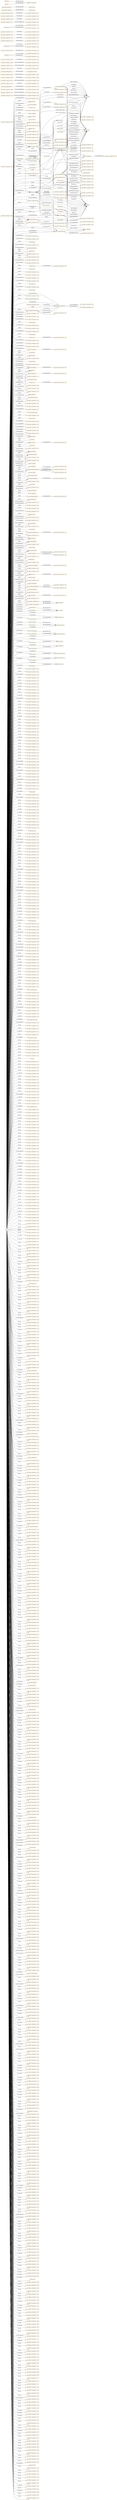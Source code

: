 digraph ar2dtool_diagram { 
rankdir=LR;
size="1501"
node [shape = rectangle, color="orange"]; "-3cdc76db:1570a487e53:-7c82" "base:Estero" "-3cdc76db:1570a487e53:-7ff9" "base:ZonaContigua" "-3cdc76db:1570a487e53:-7f23" "-3cdc76db:1570a487e53:-7cb7" "base:Lavajo" "-3cdc76db:1570a487e53:-7c92" "-3cdc76db:1570a487e53:-7d1f" "-3cdc76db:1570a487e53:-7e6a" "-3cdc76db:1570a487e53:-7faa" "-3cdc76db:1570a487e53:-7f90" "base:Morfologia" "base:Torrente" "base:MasaDeAguaArtificial" "base:Estuario" "-3cdc76db:1570a487e53:-7dbc" "-3cdc76db:1570a487e53:-7ca1" "-3cdc76db:1570a487e53:-7dcb" "-3cdc76db:1570a487e53:-7d41" "base:Canyo" "-3cdc76db:1570a487e53:-7e01" "-3cdc76db:1570a487e53:-7ca6" "-3cdc76db:1570a487e53:-7c37" "-3cdc76db:1570a487e53:-7e81" "-3cdc76db:1570a487e53:-7d0e" "-3cdc76db:1570a487e53:-7d97" "base:Acuifero" "-3cdc76db:1570a487e53:-7ccc" "-3cdc76db:1570a487e53:-7e1d" "-3cdc76db:1570a487e53:-7e4b" "-3cdc76db:1570a487e53:-7f17" "-3cdc76db:1570a487e53:-7fb3" "base:Nevero" "-3cdc76db:1570a487e53:-7c5a" "base:FuenteArtificial" "base:Mar" "-3cdc76db:1570a487e53:-7ce1" "-3cdc76db:1570a487e53:-7d09" "-3cdc76db:1570a487e53:-7f1f" "-3cdc76db:1570a487e53:-7f93" "-3cdc76db:1570a487e53:-7d54" "-3cdc76db:1570a487e53:-7c5f" "-3cdc76db:1570a487e53:-7cb4" "base:Canal" "base:Arroyo" "-3cdc76db:1570a487e53:-7c8e" "-3cdc76db:1570a487e53:-7ff6" "-3cdc76db:1570a487e53:-7e2b" "base:Rio" "-3cdc76db:1570a487e53:-7cee" "-3cdc76db:1570a487e53:-7e7b" "-3cdc76db:1570a487e53:-7f63" "base:Recinto" "-3cdc76db:1570a487e53:-7de8" "base:Saladar" "-3cdc76db:1570a487e53:-7e06" "base:ZonaEconomicaExclusiva" "-3cdc76db:1570a487e53:-7e6e" "base:FenomenoHidrografico" "base:CanalAguasContinentales" "base:Aluvion" "-3cdc76db:1570a487e53:-7e51" "-3cdc76db:1570a487e53:-7f1b" "-3cdc76db:1570a487e53:-7e0a" "-3cdc76db:1570a487e53:-7d23" "base:Acequia" "-3cdc76db:1570a487e53:-7e61" "-3cdc76db:1570a487e53:-7cdd" "-3cdc76db:1570a487e53:-7f52" "-3cdc76db:1570a487e53:-7d57" "-3cdc76db:1570a487e53:-7fa1" "base:AltaMar" "-3cdc76db:1570a487e53:-7f9a" "base:Pozo" "-3cdc76db:1570a487e53:-7d5b" "-3cdc76db:1570a487e53:-7cbe" "-3cdc76db:1570a487e53:-7db3" "base:AguasCorrientes" "-3cdc76db:1570a487e53:-7cc9" "base:CanalMarino" "-3cdc76db:1570a487e53:-7f57" "base:Delta" "base:Humedal" "-3cdc76db:1570a487e53:-7f37" "base:Charca" "-3cdc76db:1570a487e53:-7dc2" "-3cdc76db:1570a487e53:-7e40" "-3cdc76db:1570a487e53:-7ddb" "-3cdc76db:1570a487e53:-7f6a" "base:Tuberia" "base:Lago" "base:AguasSubterraneas" "base:Dren" "-3cdc76db:1570a487e53:-7c3f" "base:AguasDulces" "base:Captacion" "-3cdc76db:1570a487e53:-7ff0" "base:Ibon" "base:Nacimiento" "-3cdc76db:1570a487e53:-7fe3" "-3cdc76db:1570a487e53:-7c7a" "base:AguasCosteras" "base:Gola" "-3cdc76db:1570a487e53:-7e08" "-3cdc76db:1570a487e53:-7c6a" "-3cdc76db:1570a487e53:-7ca0" "-3cdc76db:1570a487e53:-7f30" "base:Albufera" "base:HidronimoPuntual" "-3cdc76db:1570a487e53:-7d18" "-3cdc76db:1570a487e53:-7c56" "-3cdc76db:1570a487e53:-7ce3" "-3cdc76db:1570a487e53:-7f11" "-3cdc76db:1570a487e53:-7d81" "-3cdc76db:1570a487e53:-7e27" "base:AguasQuietas" "base:ZonaHumeda" "-3cdc76db:1570a487e53:-7c53" "base:AguasMarinas" "base:ZonaEncharcable" "-3cdc76db:1570a487e53:-7cdf" "-3cdc76db:1570a487e53:-7fd2" "base:Basines" "-3cdc76db:1570a487e53:-7c86" "-3cdc76db:1570a487e53:-7e2d" "-3cdc76db:1570a487e53:-7de1" "-3cdc76db:1570a487e53:-7f27" "-3cdc76db:1570a487e53:-7cfe" "-3cdc76db:1570a487e53:-7d51" "-3cdc76db:1570a487e53:-7e64" "base:Embalse" "-3cdc76db:1570a487e53:-7c45" "-3cdc76db:1570a487e53:-7d5f" "base:Marisma" "base:Ojo" "base:Glaciar" "base:AguasSuperficiales" "-3cdc76db:1570a487e53:-7fdd" "base:Acuitardo" "base:Toma" "-3cdc76db:1570a487e53:-7dcf" "base:Manantial" "-3cdc76db:1570a487e53:-7f4f" "base:Desembocadura" "base:Cascada" "-3cdc76db:1570a487e53:-7fbc" "base:Rapido" "-3cdc76db:1570a487e53:-7e34" "-3cdc76db:1570a487e53:-7d0a" "base:Corriente" "-3cdc76db:1570a487e53:-7e77" "-3cdc76db:1570a487e53:-7f7a" "-3cdc76db:1570a487e53:-7f41" "base:Deposito" "base:AguasCorrientesArtificiales" "-3cdc76db:1570a487e53:-7fe6" "base:Canalillo" "base:SurgenciaNatural" "base:SurgenciaArtificial" "-3cdc76db:1570a487e53:-7e67" "-3cdc76db:1570a487e53:-7d05" "base:Bodon" "-3cdc76db:1570a487e53:-7d14" "base:MarTerritorial" "-3cdc76db:1570a487e53:-7e23" "-3cdc76db:1570a487e53:-7cf6" "base:Confluencia" "base:CanalAguasMarinas" "base:Distribucion" "-3cdc76db:1570a487e53:-7f81" "-3cdc76db:1570a487e53:-7cd7" "base:Afluente" "-3cdc76db:1570a487e53:-7fad" "owl:Thing" "-3cdc76db:1570a487e53:-7fd5" "-3cdc76db:1570a487e53:-7cea" "-3cdc76db:1570a487e53:-7e3b" "base:Conducto" "-3cdc76db:1570a487e53:-7ce5" "-3cdc76db:1570a487e53:-7f73" "base:AguasCorrientesNaturales" "-3cdc76db:1570a487e53:-7d27" "-3cdc76db:1570a487e53:-7fed" "base:Chortal" "-3cdc76db:1570a487e53:-7fe9" "-3cdc76db:1570a487e53:-7e5c" "base:Desague" "-3cdc76db:1570a487e53:-7d2e" "base:CorrienteSubterranea" "-3cdc76db:1570a487e53:-7f6f" "-3cdc76db:1570a487e53:-7da5" "-3cdc76db:1570a487e53:-7d70" "base:Sumidero" "-3cdc76db:1570a487e53:-7fce" "-3cdc76db:1570a487e53:-7ffc" "-3cdc76db:1570a487e53:-7c4c" "-3cdc76db:1570a487e53:-7f9e" "-3cdc76db:1570a487e53:-7fb9" "base:Aljibe" "base:AguasQuietasNaturales" "-3cdc76db:1570a487e53:-7fc1" "base:Meandro" "base:AguasDeTransicion" "-3cdc76db:1570a487e53:-7c8f" "-3cdc76db:1570a487e53:-7f5a" "-3cdc76db:1570a487e53:-7e20" "-3cdc76db:1570a487e53:-7cc5" "base:Barranco" "base:MasaDeHielo" "-3cdc76db:1570a487e53:-7def" "-3cdc76db:1570a487e53:-7dc6" "base:Salina" "base:AguasSaladas" "base:Surgencia" "-3cdc76db:1570a487e53:-7e15" "base:Ria" "-3cdc76db:1570a487e53:-7fd8" "-3cdc76db:1570a487e53:-7e73" "geopolitical:territory" "-3cdc76db:1570a487e53:-7ced" "base:AguasContinentales" "-3cdc76db:1570a487e53:-7f2a" "-3cdc76db:1570a487e53:-7f86" "-3cdc76db:1570a487e53:-7c3b" "-3cdc76db:1570a487e53:-7ce8" "base:CuencaHidrografica" "-3cdc76db:1570a487e53:-7e58" "-3cdc76db:1570a487e53:-7d7d" "base:Lucio" "base:Laguna" "-3cdc76db:1570a487e53:-7fc7" "base:Aguas" "-3cdc76db:1570a487e53:-7e04" "-3cdc76db:1570a487e53:-7d73" "base:LagunaSalada" "base:AguasQuietasArtificiales" "base:FuenteArtesana" "-3cdc76db:1570a487e53:-7e47" "base:Rambla" "-3cdc76db:1570a487e53:-7fa7" "-3cdc76db:1570a487e53:-7fb6" "-3cdc76db:1570a487e53:-7f96" "-3cdc76db:1570a487e53:-7dae" "-3cdc76db:1570a487e53:-7f14" "-3cdc76db:1570a487e53:-7c39" ; /*classes style*/
	"base:AguasContinentales" -> "-3cdc76db:1570a487e53:-7e6a" [ label = "owl:equivalentClass" ];
	"base:sometido_a_descarga_por" -> "base:sometido" [ label = "rdfs:subPropertyOf" ];
	"base:AguasCorrientes" -> "-3cdc76db:1570a487e53:-7e67" [ label = "owl:equivalentClass" ];
	"base:Rambla" -> "-3cdc76db:1570a487e53:-7ca1" [ label = "owl:equivalentClass" ];
	"base:transvasa" -> "base:conduce" [ label = "rdfs:subPropertyOf" ];
	"base:desembocaEn" -> "base:desagua_en" [ label = "rdfs:subPropertyOf" ];
	"base:Lucio" -> "-3cdc76db:1570a487e53:-7cf6" [ label = "owl:equivalentClass" ];
	"base:Acuifero" -> "-3cdc76db:1570a487e53:-7e81" [ label = "owl:equivalentClass" ];
	"base:Aguas" -> "-3cdc76db:1570a487e53:-7e6e" [ label = "owl:equivalentClass" ];
	"base:precedeA" -> "base:esta_proxima_a" [ label = "rdfs:subPropertyOf" ];
	"base:Pozo" -> "-3cdc76db:1570a487e53:-7ca6" [ label = "owl:equivalentClass" ];
	"base:es_transvasada" -> "base:es_conducido_por" [ label = "rdfs:subPropertyOf" ];
	"base:distribuye" -> "base:conduce" [ label = "rdfs:subPropertyOf" ];
	"base:Canal" -> "-3cdc76db:1570a487e53:-7dc6" [ label = "owl:equivalentClass" ];
	"base:transmite" -> "base:permite" [ label = "rdfs:subPropertyOf" ];
	"base:nombre_alternativo" -> "base:nombre" [ label = "rdfs:subPropertyOf" ];
	"base:AguasQuietas" -> "-3cdc76db:1570a487e53:-7e23" [ label = "owl:equivalentClass" ];
	"base:se_extrae_para" -> "base:alimenta_a" [ label = "rdfs:subPropertyOf" ];
	"base:AguasQuietasNaturales" -> "-3cdc76db:1570a487e53:-7e1d" [ label = "owl:equivalentClass" ];
	"base:Idioma_alternativo" -> "base:idioma" [ label = "rdfs:subPropertyOf" ];
	"base:CanalAguasMarinas" -> "-3cdc76db:1570a487e53:-7dbc" [ label = "owl:equivalentClass" ];
	"base:ZonaHumeda" -> "-3cdc76db:1570a487e53:-7c3b" [ label = "owl:equivalentClass" ];
	"base:Afluente" -> "-3cdc76db:1570a487e53:-7e73" [ label = "owl:equivalentClass" ];
	"base:Afluente" -> "-3cdc76db:1570a487e53:-7e77" [ label = "owl:equivalentClass" ];
	"base:se_extrae" -> "base:es_alimentada_por" [ label = "rdfs:subPropertyOf" ];
	"base:AguasCorrientesArtificiales" -> "-3cdc76db:1570a487e53:-7e64" [ label = "owl:equivalentClass" ];
	"base:AguasCorrientesArtificiales" -> "-3cdc76db:1570a487e53:-7e5c" [ label = "owl:equivalentClass" ];
	"base:AguasSuperficiales" -> "-3cdc76db:1570a487e53:-7e01" [ label = "owl:equivalentClass" ];
	"base:AguasDeTransicion" -> "-3cdc76db:1570a487e53:-7e3b" [ label = "owl:equivalentClass" ];
	"base:AguasDeTransicion" -> "-3cdc76db:1570a487e53:-7e40" [ label = "owl:equivalentClass" ];
	"base:MasaDeAguaArtificial" -> "-3cdc76db:1570a487e53:-7cc9" [ label = "owl:equivalentClass" ];
	"base:Nacimiento" -> "-3cdc76db:1570a487e53:-7cb7" [ label = "owl:equivalentClass" ];
	"base:Dren" -> "-3cdc76db:1570a487e53:-7d5f" [ label = "owl:equivalentClass" ];
	"base:long" -> "base:coordenadas" [ label = "rdfs:subPropertyOf" ];
	"base:Gola" -> "-3cdc76db:1570a487e53:-7d1f" [ label = "owl:equivalentClass" ];
	"base:CanalAguasContinentales" -> "-3cdc76db:1570a487e53:-7dc2" [ label = "owl:equivalentClass" ];
	"base:AguasQuietasArtificiales" -> "-3cdc76db:1570a487e53:-7e20" [ label = "owl:equivalentClass" ];
	"base:SurgenciaArtificial" -> "-3cdc76db:1570a487e53:-7c53" [ label = "owl:equivalentClass" ];
	"base:es_distribuida" -> "base:es_conducido_por" [ label = "rdfs:subPropertyOf" ];
	"base:sigueA" -> "base:esta_proxima_a" [ label = "rdfs:subPropertyOf" ];
	"base:es_capturado" -> "base:es_conectado_con" [ label = "rdfs:subPropertyOf" ];
	"base:Desague" -> "-3cdc76db:1570a487e53:-7d73" [ label = "owl:equivalentClass" ];
	"base:Surgencia" -> "-3cdc76db:1570a487e53:-7c56" [ label = "owl:equivalentClass" ];
	"base:captura" -> "base:conecta_con" [ label = "rdfs:subPropertyOf" ];
	"base:sometida_a_influencia_de" -> "base:sometido" [ label = "rdfs:subPropertyOf" ];
	"NULL" -> "-3cdc76db:1570a487e53:-7eb5" [ label = "owl:oneOf" ];
	"NULL" -> "-3cdc76db:1570a487e53:-7f0a" [ label = "rdf:rest" ];
	"NULL" -> "-3cdc76db:1570a487e53:-7dad" [ label = "owl:intersectionOf" ];
	"NULL" -> "-3cdc76db:1570a487e53:-7e45" [ label = "rdf:rest" ];
	"NULL" -> "base:Deposito" [ label = "rdf:first" ];
	"NULL" -> "-3cdc76db:1570a487e53:-7ce7" [ label = "rdf:rest" ];
	"NULL" -> "-3cdc76db:1570a487e53:-7cb3" [ label = "owl:unionOf" ];
	"NULL" -> "base:Ria" [ label = "owl:someValuesFrom" ];
	"NULL" -> "-3cdc76db:1570a487e53:-7eca" [ label = "owl:oneOf" ];
	"NULL" -> "base:Lago" [ label = "rdf:first" ];
	"NULL" -> "base:Barranco" [ label = "owl:allValuesFrom" ];
	"NULL" -> "-3cdc76db:1570a487e53:-7e13" [ label = "rdf:rest" ];
	"NULL" -> "-3cdc76db:1570a487e53:-7ec9" [ label = "rdf:rest" ];
	"NULL" -> "-3cdc76db:1570a487e53:-7f1e" [ label = "owl:unionOf" ];
	"NULL" -> "-3cdc76db:1570a487e53:-7cf9" [ label = "owl:intersectionOf" ];
	"NULL" -> "base:FuenteArtesana" [ label = "rdf:first" ];
	"NULL" -> "base:ZonaEncharcable" [ label = "rdf:first" ];
	"NULL" -> "-3cdc76db:1570a487e53:-7c9b" [ label = "rdf:rest" ];
	"NULL" -> "-3cdc76db:1570a487e53:-7cc2" [ label = "rdf:rest" ];
	"NULL" -> "-3cdc76db:1570a487e53:-7ed6" [ label = "rdf:rest" ];
	"NULL" -> "-3cdc76db:1570a487e53:-7d27" [ label = "owl:someValuesFrom" ];
	"NULL" -> "-3cdc76db:1570a487e53:-7fbd" [ label = "rdf:rest" ];
	"NULL" -> "-3cdc76db:1570a487e53:-7e5f" [ label = "rdf:rest" ];
	"NULL" -> "-3cdc76db:1570a487e53:-7fb5" [ label = "owl:unionOf" ];
	"NULL" -> "base:Basines" [ label = "rdf:first" ];
	"NULL" -> "-3cdc76db:1570a487e53:-7ea4" [ label = "rdf:rest" ];
	"NULL" -> "-3cdc76db:1570a487e53:-7d25" [ label = "rdf:rest" ];
	"NULL" -> "-3cdc76db:1570a487e53:-7ce0" [ label = "rdf:rest" ];
	"NULL" -> "-3cdc76db:1570a487e53:-7f67" [ label = "rdf:rest" ];
	"NULL" -> "-3cdc76db:1570a487e53:-7d92" [ label = "rdf:rest" ];
	"NULL" -> "-3cdc76db:1570a487e53:-7fca" [ label = "rdf:rest" ];
	"NULL" -> "-3cdc76db:1570a487e53:-7f99" [ label = "owl:unionOf" ];
	"NULL" -> "-3cdc76db:1570a487e53:-7e6c" [ label = "rdf:rest" ];
	"NULL" -> "-3cdc76db:1570a487e53:-7f28" [ label = "rdf:rest" ];
	"NULL" -> "base:Canal" [ label = "rdf:first" ];
	"NULL" -> "-3cdc76db:1570a487e53:-7eb1" [ label = "rdf:rest" ];
	"NULL" -> "-3cdc76db:1570a487e53:-7ddb" [ label = "owl:someValuesFrom" ];
	"NULL" -> "base:Manantial" [ label = "rdf:first" ];
	"NULL" -> "-3cdc76db:1570a487e53:-7f74" [ label = "rdf:rest" ];
	"NULL" -> "-3cdc76db:1570a487e53:-7f35" [ label = "rdf:rest" ];
	"NULL" -> "-3cdc76db:1570a487e53:-7f70" [ label = "rdf:rest" ];
	"NULL" -> "-3cdc76db:1570a487e53:-7c97" [ label = "rdf:rest" ];
	"NULL" -> "-3cdc76db:1570a487e53:-7d9e" [ label = "owl:intersectionOf" ];
	"NULL" -> "-3cdc76db:1570a487e53:-7c59" [ label = "owl:intersectionOf" ];
	"NULL" -> "-3cdc76db:1570a487e53:-7d00" [ label = "rdf:rest" ];
	"NULL" -> "-3cdc76db:1570a487e53:-7d85" [ label = "owl:intersectionOf" ];
	"NULL" -> "-3cdc76db:1570a487e53:-7f42" [ label = "rdf:rest" ];
	"NULL" -> "-3cdc76db:1570a487e53:-7f03" [ label = "rdf:rest" ];
	"NULL" -> "-3cdc76db:1570a487e53:-7df0" [ label = "owl:intersectionOf" ];
	"NULL" -> "base:Aguas" [ label = "rdf:first" ];
	"NULL" -> "-3cdc76db:1570a487e53:-7d3f" [ label = "rdf:rest" ];
	"NULL" -> "-3cdc76db:1570a487e53:-7c79" [ label = "owl:unionOf" ];
	"NULL" -> "base:Acuifero" [ label = "owl:allValuesFrom" ];
	"NULL" -> "base:Marisma" [ label = "owl:allValuesFrom" ];
	"NULL" -> "-3cdc76db:1570a487e53:-7fd1" [ label = "owl:unionOf" ];
	"NULL" -> "base:estaEn" [ label = "owl:onProperty" ];
	"NULL" -> "-3cdc76db:1570a487e53:-7f8e" [ label = "rdf:rest" ];
	"NULL" -> "base:Ibon" [ label = "owl:someValuesFrom" ];
	"NULL" -> "-3cdc76db:1570a487e53:-7d3b" [ label = "owl:intersectionOf" ];
	"NULL" -> "-3cdc76db:1570a487e53:-7fd3" [ label = "rdf:rest" ];
	"NULL" -> "-3cdc76db:1570a487e53:-7c8e" [ label = "rdf:first" ];
	"NULL" -> "-3cdc76db:1570a487e53:-7e86" [ label = "rdf:rest" ];
	"NULL" -> "base:AguasCorrientesNaturales" [ label = "rdf:first" ];
	"NULL" -> "-3cdc76db:1570a487e53:-7f5c" [ label = "rdf:rest" ];
	"NULL" -> "-3cdc76db:1570a487e53:-7eae" [ label = "owl:oneOf" ];
	"NULL" -> "-3cdc76db:1570a487e53:-7d56" [ label = "owl:unionOf" ];
	"NULL" -> "base:CorrienteSubterranea" [ label = "rdf:first" ];
	"NULL" -> "-3cdc76db:1570a487e53:-7d9c" [ label = "rdf:rest" ];
	"NULL" -> "-3cdc76db:1570a487e53:-7f1d" [ label = "rdf:rest" ];
	"NULL" -> "-3cdc76db:1570a487e53:-7cea" [ label = "rdf:first" ];
	"NULL" -> "-3cdc76db:1570a487e53:-7c5a" [ label = "owl:someValuesFrom" ];
	"NULL" -> "-3cdc76db:1570a487e53:-7c7a" [ label = "owl:allValuesFrom" ];
	"NULL" -> "-3cdc76db:1570a487e53:-7e51" [ label = "owl:allValuesFrom" ];
	"NULL" -> "-3cdc76db:1570a487e53:-7ff1" [ label = "rdf:rest" ];
	"NULL" -> "-3cdc76db:1570a487e53:-7ebb" [ label = "rdf:rest" ];
	"NULL" -> "-3cdc76db:1570a487e53:-7e19" [ label = "rdf:rest" ];
	"NULL" -> "base:evacua_de" [ label = "owl:onProperty" ];
	"NULL" -> "-3cdc76db:1570a487e53:-7de8" [ label = "owl:allValuesFrom" ];
	"NULL" -> "-3cdc76db:1570a487e53:-7d6a" [ label = "rdf:rest" ];
	"NULL" -> "-3cdc76db:1570a487e53:-7e06" [ label = "rdf:first" ];
	"NULL" -> "-3cdc76db:1570a487e53:-7e65" [ label = "rdf:rest" ];
	"NULL" -> "-3cdc76db:1570a487e53:-7e2c" [ label = "owl:intersectionOf" ];
	"NULL" -> "-3cdc76db:1570a487e53:-7db4" [ label = "owl:intersectionOf" ];
	"NULL" -> "-3cdc76db:1570a487e53:-7daf" [ label = "rdf:rest" ];
	"NULL" -> "base:conecta_con" [ label = "owl:onProperty" ];
	"NULL" -> "-3cdc76db:1570a487e53:-7cd5" [ label = "rdf:rest" ];
	"NULL" -> "-3cdc76db:1570a487e53:-7ee9" [ label = "rdf:rest" ];
	"NULL" -> "-3cdc76db:1570a487e53:-7f22" [ label = "owl:unionOf" ];
	"NULL" -> "-3cdc76db:1570a487e53:-7ef6" [ label = "rdf:rest" ];
	"NULL" -> "base:Salina" [ label = "rdf:first" ];
	"NULL" -> "-3cdc76db:1570a487e53:-7eb7" [ label = "rdf:rest" ];
	"NULL" -> "base:AguasCorrientesNaturales" [ label = "owl:someValuesFrom" ];
	"NULL" -> "-3cdc76db:1570a487e53:-7ce8" [ label = "rdf:first" ];
	"NULL" -> "-3cdc76db:1570a487e53:-7ec4" [ label = "rdf:rest" ];
	"NULL" -> "-3cdc76db:1570a487e53:-7c4a" [ label = "rdf:rest" ];
	"NULL" -> "-3cdc76db:1570a487e53:-7c34" [ label = "owl:intersectionOf" ];
	"NULL" -> "-3cdc76db:1570a487e53:-7cc1" [ label = "rdf:rest" ];
	"NULL" -> "-3cdc76db:1570a487e53:-7e8c" [ label = "rdf:rest" ];
	"NULL" -> "-3cdc76db:1570a487e53:-7fea" [ label = "rdf:rest" ];
	"NULL" -> "-3cdc76db:1570a487e53:-7f87" [ label = "rdf:rest" ];
	"NULL" -> "-3cdc76db:1570a487e53:-7d06" [ label = "rdf:rest" ];
	"NULL" -> "-3cdc76db:1570a487e53:-7ce6" [ label = "owl:intersectionOf" ];
	"NULL" -> "-3cdc76db:1570a487e53:-7cac" [ label = "owl:intersectionOf" ];
	"NULL" -> "base:Distribucion" [ label = "rdf:first" ];
	"NULL" -> "-3cdc76db:1570a487e53:-7f48" [ label = "rdf:rest" ];
	"NULL" -> "-3cdc76db:1570a487e53:-7f83" [ label = "rdf:rest" ];
	"NULL" -> "-3cdc76db:1570a487e53:-7fab" [ label = "rdf:rest" ];
	"NULL" -> "-3cdc76db:1570a487e53:-7e4d" [ label = "rdf:rest" ];
	"NULL" -> "-3cdc76db:1570a487e53:-7f09" [ label = "rdf:rest" ];
	"NULL" -> "-3cdc76db:1570a487e53:-7cd7" [ label = "owl:someValuesFrom" ];
	"NULL" -> "-3cdc76db:1570a487e53:-7e69" [ label = "owl:unionOf" ];
	"NULL" -> "-3cdc76db:1570a487e53:-7e00" [ label = "owl:unionOf" ];
	"NULL" -> "base:Embalse" [ label = "owl:someValuesFrom" ];
	"NULL" -> "-3cdc76db:1570a487e53:-7c69" [ label = "owl:unionOf" ];
	"NULL" -> "-3cdc76db:1570a487e53:-7f55" [ label = "rdf:rest" ];
	"NULL" -> "base:deposita_en" [ label = "owl:onProperty" ];
	"NULL" -> "-3cdc76db:1570a487e53:-7e1b" [ label = "rdf:rest" ];
	"NULL" -> "base:AguasQuietasArtificiales" [ label = "rdf:first" ];
	"NULL" -> "-3cdc76db:1570a487e53:-7e6b" [ label = "rdf:rest" ];
	"NULL" -> "-3cdc76db:1570a487e53:-7d20" [ label = "rdf:rest" ];
	"NULL" -> "-3cdc76db:1570a487e53:-7e09" [ label = "owl:intersectionOf" ];
	"NULL" -> "base:AguasQuietasArtificiales" [ label = "owl:complementOf" ];
	"NULL" -> "base:Acuifero" [ label = "rdf:first" ];
	"NULL" -> "-3cdc76db:1570a487e53:-7d5b" [ label = "owl:someValuesFrom" ];
	"NULL" -> "-3cdc76db:1570a487e53:-7c89" [ label = "rdf:rest" ];
	"NULL" -> "base:Manantial" [ label = "owl:allValuesFrom" ];
	"NULL" -> "base:Saladar" [ label = "rdf:first" ];
	"NULL" -> "-3cdc76db:1570a487e53:-7fd9" [ label = "rdf:rest" ];
	"NULL" -> "base:SurgenciaArtificial" [ label = "rdf:first" ];
	"NULL" -> "-3cdc76db:1570a487e53:-7db3" [ label = "owl:someValuesFrom" ];
	"NULL" -> "-3cdc76db:1570a487e53:-7e99" [ label = "rdf:rest" ];
	"NULL" -> "-3cdc76db:1570a487e53:-7d8c" [ label = "owl:intersectionOf" ];
	"NULL" -> "-3cdc76db:1570a487e53:-7c63" [ label = "owl:intersectionOf" ];
	"NULL" -> "-3cdc76db:1570a487e53:-7e62" [ label = "owl:intersectionOf" ];
	"NULL" -> "-3cdc76db:1570a487e53:-7ff3" [ label = "rdf:rest" ];
	"NULL" -> "-3cdc76db:1570a487e53:-7d36" [ label = "owl:intersectionOf" ];
	"NULL" -> "-3cdc76db:1570a487e53:-7fb4" [ label = "rdf:rest" ];
	"NULL" -> "-3cdc76db:1570a487e53:-7d0e" [ label = "owl:someValuesFrom" ];
	"NULL" -> "-3cdc76db:1570a487e53:-7c91" [ label = "owl:unionOf" ];
	"NULL" -> "-3cdc76db:1570a487e53:-7e46" [ label = "owl:unionOf" ];
	"NULL" -> "-3cdc76db:1570a487e53:-7cba" [ label = "rdf:rest" ];
	"NULL" -> "-3cdc76db:1570a487e53:-7ece" [ label = "rdf:rest" ];
	"NULL" -> "-3cdc76db:1570a487e53:-7f7c" [ label = "rdf:rest" ];
	"NULL" -> "-3cdc76db:1570a487e53:-7fef" [ label = "owl:unionOf" ];
	"NULL" -> "-3cdc76db:1570a487e53:-7f3d" [ label = "rdf:rest" ];
	"NULL" -> "-3cdc76db:1570a487e53:-7c32" [ label = "rdf:rest" ];
	"NULL" -> "-3cdc76db:1570a487e53:-7edb" [ label = "rdf:rest" ];
	"NULL" -> "base:es_originado_por" [ label = "owl:onProperty" ];
	"NULL" -> "-3cdc76db:1570a487e53:-7f4a" [ label = "rdf:rest" ];
	"NULL" -> "-3cdc76db:1570a487e53:-7dce" [ label = "owl:unionOf" ];
	"NULL" -> "-3cdc76db:1570a487e53:-7f13" [ label = "owl:unionOf" ];
	"NULL" -> "base:conduce" [ label = "owl:onProperty" ];
	"NULL" -> "-3cdc76db:1570a487e53:-7d8a" [ label = "rdf:rest" ];
	"NULL" -> "base:Morfologia" [ label = "rdf:first" ];
	"NULL" -> "-3cdc76db:1570a487e53:-7dda" [ label = "owl:unionOf" ];
	"NULL" -> "base:Lucio" [ label = "owl:someValuesFrom" ];
	"NULL" -> "-3cdc76db:1570a487e53:-7dd3" [ label = "owl:intersectionOf" ];
	"NULL" -> "-3cdc76db:1570a487e53:-7e07" [ label = "rdf:rest" ];
	"NULL" -> "-3cdc76db:1570a487e53:-7c36" [ label = "owl:unionOf" ];
	"NULL" -> "base:AguasMarinas" [ label = "owl:someValuesFrom" ];
	"NULL" -> "-3cdc76db:1570a487e53:-7ee2" [ label = "owl:oneOf" ];
	"NULL" -> "base:sufre_descarga_de" [ label = "owl:onProperty" ];
	"NULL" -> "-3cdc76db:1570a487e53:-7e16" [ label = "owl:intersectionOf" ];
	"NULL" -> "-3cdc76db:1570a487e53:-7e21" [ label = "rdf:rest" ];
	"NULL" -> "-3cdc76db:1570a487e53:-7ed7" [ label = "rdf:rest" ];
	"NULL" -> "-3cdc76db:1570a487e53:-7e7a" [ label = "owl:unionOf" ];
	"NULL" -> "-3cdc76db:1570a487e53:-7cc3" [ label = "rdf:rest" ];
	"NULL" -> "base:discurre_sobre" [ label = "owl:onProperty" ];
	"NULL" -> "-3cdc76db:1570a487e53:-7fbe" [ label = "rdf:rest" ];
	"NULL" -> "-3cdc76db:1570a487e53:-7ee4" [ label = "rdf:rest" ];
	"NULL" -> "-3cdc76db:1570a487e53:-7ea5" [ label = "rdf:rest" ];
	"NULL" -> "-3cdc76db:1570a487e53:-7d93" [ label = "rdf:rest" ];
	"NULL" -> "-3cdc76db:1570a487e53:-7f68" [ label = "rdf:rest" ];
	"NULL" -> "-3cdc76db:1570a487e53:-7fcb" [ label = "rdf:rest" ];
	"NULL" -> "rdf:nil" [ label = "rdf:rest" ];
	"NULL" -> "-3cdc76db:1570a487e53:-7e2e" [ label = "rdf:rest" ];
	"NULL" -> "-3cdc76db:1570a487e53:-7eb2" [ label = "rdf:rest" ];
	"NULL" -> "-3cdc76db:1570a487e53:-7d65" [ label = "rdf:rest" ];
	"NULL" -> "base:Conducto" [ label = "rdf:first" ];
	"NULL" -> "-3cdc76db:1570a487e53:-7f75" [ label = "rdf:rest" ];
	"NULL" -> "-3cdc76db:1570a487e53:-7ffb" [ label = "owl:unionOf" ];
	"NULL" -> "-3cdc76db:1570a487e53:-7d61" [ label = "rdf:rest" ];
	"NULL" -> "-3cdc76db:1570a487e53:-7f71" [ label = "rdf:rest" ];
	"NULL" -> "base:esta_proxima_a" [ label = "owl:onProperty" ];
	"NULL" -> "-3cdc76db:1570a487e53:-7dd8" [ label = "rdf:rest" ];
	"NULL" -> "-3cdc76db:1570a487e53:-7f43" [ label = "rdf:rest" ];
	"NULL" -> "-3cdc76db:1570a487e53:-7ed0" [ label = "owl:oneOf" ];
	"NULL" -> "base:Humedal" [ label = "rdf:first" ];
	"NULL" -> "-3cdc76db:1570a487e53:-7f04" [ label = "rdf:rest" ];
	"NULL" -> "-3cdc76db:1570a487e53:-7d49" [ label = "owl:intersectionOf" ];
	"NULL" -> "-3cdc76db:1570a487e53:-7cbd" [ label = "owl:unionOf" ];
	"NULL" -> "-3cdc76db:1570a487e53:-7c77" [ label = "rdf:rest" ];
	"NULL" -> "base:AguasDulces" [ label = "owl:complementOf" ];
	"NULL" -> "-3cdc76db:1570a487e53:-7c38" [ label = "rdf:rest" ];
	"NULL" -> "base:puede_fluir_como" [ label = "owl:onProperty" ];
	"NULL" -> "-3cdc76db:1570a487e53:-7d7f" [ label = "rdf:rest" ];
	"NULL" -> "-3cdc76db:1570a487e53:-7f8f" [ label = "owl:unionOf" ];
	"NULL" -> "-3cdc76db:1570a487e53:-7c80" [ label = "rdf:rest" ];
	"NULL" -> "-3cdc76db:1570a487e53:-7d07" [ label = "owl:unionOf" ];
	"NULL" -> "-3cdc76db:1570a487e53:-7e87" [ label = "rdf:rest" ];
	"NULL" -> "-3cdc76db:1570a487e53:-7dd1" [ label = "rdf:rest" ];
	"NULL" -> "-3cdc76db:1570a487e53:-7d4d" [ label = "rdf:rest" ];
	"NULL" -> "-3cdc76db:1570a487e53:-7eea" [ label = "rdf:rest" ];
	"NULL" -> "-3cdc76db:1570a487e53:-7f5d" [ label = "rdf:rest" ];
	"NULL" -> "-3cdc76db:1570a487e53:-7fe1" [ label = "rdf:rest" ];
	"NULL" -> "-3cdc76db:1570a487e53:-7fa2" [ label = "rdf:rest" ];
	"NULL" -> "-3cdc76db:1570a487e53:-7e59" [ label = "rdf:rest" ];
	"NULL" -> "-3cdc76db:1570a487e53:-7ebc" [ label = "rdf:rest" ];
	"NULL" -> "-3cdc76db:1570a487e53:-7e90" [ label = "rdf:rest" ];
	"NULL" -> "-3cdc76db:1570a487e53:-7cb5" [ label = "owl:intersectionOf" ];
	"NULL" -> "base:Embalse" [ label = "rdf:first" ];
	"NULL" -> "-3cdc76db:1570a487e53:-7f2b" [ label = "rdf:rest" ];
	"NULL" -> "-3cdc76db:1570a487e53:-7e94" [ label = "owl:oneOf" ];
	"NULL" -> "-3cdc76db:1570a487e53:-7f7b" [ label = "rdf:rest" ];
	"NULL" -> "-3cdc76db:1570a487e53:-7dc1" [ label = "owl:intersectionOf" ];
	"NULL" -> "base:Acequia" [ label = "rdf:first" ];
	"NULL" -> "-3cdc76db:1570a487e53:-7d96" [ label = "owl:unionOf" ];
	"NULL" -> "-3cdc76db:1570a487e53:-7e27" [ label = "owl:someValuesFrom" ];
	"NULL" -> "base:AguasQuietasNaturales" [ label = "rdf:first" ];
	"NULL" -> "-3cdc76db:1570a487e53:-7c55" [ label = "owl:unionOf" ];
	"NULL" -> "-3cdc76db:1570a487e53:-7cc4" [ label = "owl:unionOf" ];
	"NULL" -> "-3cdc76db:1570a487e53:-7cec" [ label = "owl:unionOf" ];
	"NULL" -> "-3cdc76db:1570a487e53:-7d97" [ label = "owl:someValuesFrom" ];
	"NULL" -> "-3cdc76db:1570a487e53:-7ed3" [ label = "owl:oneOf" ];
	"NULL" -> "-3cdc76db:1570a487e53:-7deb" [ label = "rdf:rest" ];
	"NULL" -> "-3cdc76db:1570a487e53:-7f2f" [ label = "owl:unionOf" ];
	"NULL" -> "base:Aluvion" [ label = "owl:someValuesFrom" ];
	"NULL" -> "-3cdc76db:1570a487e53:-7dbd" [ label = "rdf:rest" ];
	"NULL" -> "base:se_extrae_para" [ label = "owl:onProperty" ];
	"NULL" -> "-3cdc76db:1570a487e53:-7d22" [ label = "owl:unionOf" ];
	"NULL" -> "-3cdc76db:1570a487e53:-7ef7" [ label = "rdf:rest" ];
	"NULL" -> "-3cdc76db:1570a487e53:-7c7d" [ label = "rdf:rest" ];
	"NULL" -> "base:Glaciar" [ label = "owl:complementOf" ];
	"NULL" -> "-3cdc76db:1570a487e53:-7eb8" [ label = "rdf:rest" ];
	"NULL" -> "-3cdc76db:1570a487e53:-7e34" [ label = "owl:allValuesFrom" ];
	"NULL" -> "-3cdc76db:1570a487e53:-7d39" [ label = "rdf:rest" ];
	"NULL" -> "-3cdc76db:1570a487e53:-7fec" [ label = "owl:unionOf" ];
	"NULL" -> "-3cdc76db:1570a487e53:-7fde" [ label = "rdf:rest" ];
	"NULL" -> "-3cdc76db:1570a487e53:-7fa6" [ label = "owl:unionOf" ];
	"NULL" -> "-3cdc76db:1570a487e53:-7ec5" [ label = "rdf:rest" ];
	"NULL" -> "base:Desembocadura" [ label = "rdf:first" ];
	"NULL" -> "-3cdc76db:1570a487e53:-7d14" [ label = "owl:allValuesFrom" ];
	"NULL" -> "-3cdc76db:1570a487e53:-7f88" [ label = "rdf:rest" ];
	"NULL" -> "base:AguasCorrientesNaturales" [ label = "owl:allValuesFrom" ];
	"NULL" -> "-3cdc76db:1570a487e53:-7feb" [ label = "rdf:rest" ];
	"NULL" -> "base:alimenta_a" [ label = "owl:onProperty" ];
	"NULL" -> "-3cdc76db:1570a487e53:-7f49" [ label = "rdf:rest" ];
	"NULL" -> "-3cdc76db:1570a487e53:-7cdd" [ label = "rdf:first" ];
	"NULL" -> "-3cdc76db:1570a487e53:-7e4e" [ label = "rdf:rest" ];
	"NULL" -> "-3cdc76db:1570a487e53:-7ed2" [ label = "rdf:rest" ];
	"NULL" -> "-3cdc76db:1570a487e53:-7d0a" [ label = "owl:allValuesFrom" ];
	"NULL" -> "-3cdc76db:1570a487e53:-7e0f" [ label = "rdf:rest" ];
	"NULL" -> "-3cdc76db:1570a487e53:-7e9a" [ label = "rdf:rest" ];
	"NULL" -> "-3cdc76db:1570a487e53:-7e8a" [ label = "owl:oneOf" ];
	"NULL" -> "base:Torrente" [ label = "owl:someValuesFrom" ];
	"NULL" -> "base:AltaMar" [ label = "rdf:first" ];
	"NULL" -> "-3cdc76db:1570a487e53:-7d7c" [ label = "owl:unionOf" ];
	"NULL" -> "-3cdc76db:1570a487e53:-7f91" [ label = "rdf:rest" ];
	"NULL" -> "-3cdc76db:1570a487e53:-7c37" [ label = "rdf:first" ];
	"NULL" -> "-3cdc76db:1570a487e53:-7db9" [ label = "rdf:rest" ];
	"NULL" -> "-3cdc76db:1570a487e53:-7ea0" [ label = "rdf:rest" ];
	"NULL" -> "-3cdc76db:1570a487e53:-7d21" [ label = "rdf:rest" ];
	"NULL" -> "-3cdc76db:1570a487e53:-7ef0" [ label = "rdf:rest" ];
	"NULL" -> "base:sometida_a_influencia_de" [ label = "owl:onProperty" ];
	"NULL" -> "-3cdc76db:1570a487e53:-7f24" [ label = "rdf:rest" ];
	"NULL" -> "-3cdc76db:1570a487e53:-7de7" [ label = "owl:unionOf" ];
	"NULL" -> "base:captura" [ label = "owl:onProperty" ];
	"NULL" -> "-3cdc76db:1570a487e53:-7f31" [ label = "rdf:rest" ];
	"NULL" -> "base:Mar" [ label = "rdf:first" ];
	"NULL" -> "base:Canyo" [ label = "owl:someValuesFrom" ];
	"NULL" -> "-3cdc76db:1570a487e53:-7fe7" [ label = "rdf:rest" ];
	"NULL" -> "-3cdc76db:1570a487e53:-7c58" [ label = "rdf:rest" ];
	"NULL" -> "-3cdc76db:1570a487e53:-7fa8" [ label = "rdf:rest" ];
	"NULL" -> "-3cdc76db:1570a487e53:-7ec6" [ label = "owl:oneOf" ];
	"NULL" -> "base:Nacimiento" [ label = "owl:allValuesFrom" ];
	"NULL" -> "-3cdc76db:1570a487e53:-7ff4" [ label = "rdf:rest" ];
	"NULL" -> "base:ZonaContigua" [ label = "rdf:first" ];
	"NULL" -> "base:comunica_con" [ label = "owl:onProperty" ];
	"NULL" -> "-3cdc76db:1570a487e53:-7c61" [ label = "rdf:rest" ];
	"NULL" -> "-3cdc76db:1570a487e53:-7cbb" [ label = "rdf:rest" ];
	"NULL" -> "-3cdc76db:1570a487e53:-7ecf" [ label = "rdf:rest" ];
	"NULL" -> "-3cdc76db:1570a487e53:-7d6d" [ label = "rdf:rest" ];
	"NULL" -> "base:SurgenciaArtificial" [ label = "owl:complementOf" ];
	"NULL" -> "-3cdc76db:1570a487e53:-7f7d" [ label = "rdf:rest" ];
	"NULL" -> "-3cdc76db:1570a487e53:-7f3e" [ label = "rdf:rest" ];
	"NULL" -> "-3cdc76db:1570a487e53:-7fc2" [ label = "rdf:rest" ];
	"NULL" -> "base:AguasSaladas" [ label = "owl:someValuesFrom" ];
	"NULL" -> "base:FuenteArtificial" [ label = "owl:someValuesFrom" ];
	"NULL" -> "-3cdc76db:1570a487e53:-7e79" [ label = "rdf:rest" ];
	"NULL" -> "-3cdc76db:1570a487e53:-7d51" [ label = "owl:allValuesFrom" ];
	"NULL" -> "-3cdc76db:1570a487e53:-7edc" [ label = "rdf:rest" ];
	"NULL" -> "-3cdc76db:1570a487e53:-7f4b" [ label = "rdf:rest" ];
	"NULL" -> "-3cdc76db:1570a487e53:-7f9b" [ label = "rdf:rest" ];
	"NULL" -> "base:Gola" [ label = "owl:someValuesFrom" ];
	"NULL" -> "-3cdc76db:1570a487e53:-7dbb" [ label = "owl:intersectionOf" ];
	"NULL" -> "-3cdc76db:1570a487e53:-7fe0" [ label = "rdf:rest" ];
	"NULL" -> "-3cdc76db:1570a487e53:-7eaa" [ label = "rdf:rest" ];
	"NULL" -> "-3cdc76db:1570a487e53:-7ce9" [ label = "rdf:rest" ];
	"NULL" -> "-3cdc76db:1570a487e53:-7e8d" [ label = "owl:oneOf" ];
	"NULL" -> "-3cdc76db:1570a487e53:-7c7f" [ label = "rdf:rest" ];
	"NULL" -> "base:Recinto" [ label = "rdf:first" ];
	"NULL" -> "-3cdc76db:1570a487e53:-7e54" [ label = "rdf:rest" ];
	"NULL" -> "-3cdc76db:1570a487e53:-7efa" [ label = "owl:oneOf" ];
	"NULL" -> "base:HidronimoPuntual" [ label = "rdf:first" ];
	"NULL" -> "-3cdc76db:1570a487e53:-7ee5" [ label = "owl:oneOf" ];
	"NULL" -> "-3cdc76db:1570a487e53:-7f1a" [ label = "owl:unionOf" ];
	"NULL" -> "base:Lucio" [ label = "owl:complementOf" ];
	"NULL" -> "-3cdc76db:1570a487e53:-7e8f" [ label = "rdf:rest" ];
	"NULL" -> "base:AguasSuperficiales" [ label = "owl:someValuesFrom" ];
	"NULL" -> "base:Ojo" [ label = "rdf:first" ];
	"NULL" -> "-3cdc76db:1570a487e53:-7e7b" [ label = "owl:someValuesFrom" ];
	"NULL" -> "-3cdc76db:1570a487e53:-7ed8" [ label = "rdf:rest" ];
	"NULL" -> "-3cdc76db:1570a487e53:-7cd6" [ label = "owl:unionOf" ];
	"NULL" -> "base:inunda" [ label = "owl:onProperty" ];
	"NULL" -> "-3cdc76db:1570a487e53:-7ce1" [ label = "rdf:first" ];
	"NULL" -> "-3cdc76db:1570a487e53:-7fbf" [ label = "rdf:rest" ];
	"NULL" -> "-3cdc76db:1570a487e53:-7dab" [ label = "rdf:rest" ];
	"NULL" -> "base:AguasMarinas" [ label = "rdf:first" ];
	"NULL" -> "-3cdc76db:1570a487e53:-7ffa" [ label = "rdf:rest" ];
	"NULL" -> "base:es_inundada_por" [ label = "owl:onProperty" ];
	"NULL" -> "base:desembocaEn" [ label = "owl:onProperty" ];
	"NULL" -> "base:precedeA" [ label = "owl:onProperty" ];
	"NULL" -> "-3cdc76db:1570a487e53:-7f6e" [ label = "owl:unionOf" ];
	"NULL" -> "-3cdc76db:1570a487e53:-7ea6" [ label = "rdf:rest" ];
	"NULL" -> "-3cdc76db:1570a487e53:-7ce2" [ label = "rdf:rest" ];
	"NULL" -> "-3cdc76db:1570a487e53:-7d59" [ label = "rdf:rest" ];
	"NULL" -> "-3cdc76db:1570a487e53:-7d94" [ label = "rdf:rest" ];
	"NULL" -> "-3cdc76db:1570a487e53:-7f69" [ label = "owl:unionOf" ];
	"NULL" -> "-3cdc76db:1570a487e53:-7fcc" [ label = "rdf:rest" ];
	"NULL" -> "-3cdc76db:1570a487e53:-7e71" [ label = "owl:intersectionOf" ];
	"NULL" -> "-3cdc76db:1570a487e53:-7eb3" [ label = "rdf:rest" ];
	"NULL" -> "-3cdc76db:1570a487e53:-7fbb" [ label = "owl:unionOf" ];
	"NULL" -> "-3cdc76db:1570a487e53:-7d34" [ label = "rdf:rest" ];
	"NULL" -> "base:AguasCorrientesArtificiales" [ label = "owl:someValuesFrom" ];
	"NULL" -> "base:AguasCorrientesArtificiales" [ label = "rdf:first" ];
	"NULL" -> "-3cdc76db:1570a487e53:-7f76" [ label = "rdf:rest" ];
	"NULL" -> "-3cdc76db:1570a487e53:-7cb0" [ label = "rdf:rest" ];
	"NULL" -> "-3cdc76db:1570a487e53:-7e3c" [ label = "rdf:rest" ];
	"NULL" -> "-3cdc76db:1570a487e53:-7dd9" [ label = "rdf:rest" ];
	"NULL" -> "-3cdc76db:1570a487e53:-7ec0" [ label = "rdf:rest" ];
	"NULL" -> "-3cdc76db:1570a487e53:-7def" [ label = "owl:someValuesFrom" ];
	"NULL" -> "-3cdc76db:1570a487e53:-7d77" [ label = "owl:intersectionOf" ];
	"NULL" -> "-3cdc76db:1570a487e53:-7f44" [ label = "rdf:rest" ];
	"NULL" -> "-3cdc76db:1570a487e53:-7f16" [ label = "owl:unionOf" ];
	"NULL" -> "-3cdc76db:1570a487e53:-7de6" [ label = "rdf:rest" ];
	"NULL" -> "base:es_comunicada_por" [ label = "owl:onProperty" ];
	"NULL" -> "-3cdc76db:1570a487e53:-7da4" [ label = "owl:intersectionOf" ];
	"NULL" -> "-3cdc76db:1570a487e53:-7e2b" [ label = "rdf:first" ];
	"NULL" -> "-3cdc76db:1570a487e53:-7e5a" [ label = "rdf:rest" ];
	"NULL" -> "-3cdc76db:1570a487e53:-7cfe" [ label = "owl:someValuesFrom" ];
	"NULL" -> "-3cdc76db:1570a487e53:-7cfd" [ label = "owl:unionOf" ];
	"NULL" -> "-3cdc76db:1570a487e53:-7cfc" [ label = "rdf:rest" ];
	"NULL" -> "-3cdc76db:1570a487e53:-7cbe" [ label = "owl:allValuesFrom" ];
	"NULL" -> "-3cdc76db:1570a487e53:-7f12" [ label = "rdf:rest" ];
	"NULL" -> "-3cdc76db:1570a487e53:-7c78" [ label = "rdf:rest" ];
	"NULL" -> "-3cdc76db:1570a487e53:-7fc8" [ label = "rdf:rest" ];
	"NULL" -> "base:AguasContinentales" [ label = "rdf:first" ];
	"NULL" -> "base:Lucio" [ label = "rdf:first" ];
	"NULL" -> "base:Nacimiento" [ label = "rdf:first" ];
	"NULL" -> "base:Canyo" [ label = "rdf:first" ];
	"NULL" -> "base:es_afluente_de" [ label = "owl:onProperty" ];
	"NULL" -> "-3cdc76db:1570a487e53:-7d0d" [ label = "owl:unionOf" ];
	"NULL" -> "-3cdc76db:1570a487e53:-7cca" [ label = "rdf:rest" ];
	"NULL" -> "-3cdc76db:1570a487e53:-7f9d" [ label = "owl:unionOf" ];
	"NULL" -> "base:permite" [ label = "owl:onProperty" ];
	"NULL" -> "-3cdc76db:1570a487e53:-7f85" [ label = "owl:unionOf" ];
	"NULL" -> "-3cdc76db:1570a487e53:-7db2" [ label = "owl:unionOf" ];
	"NULL" -> "-3cdc76db:1570a487e53:-7eef" [ label = "rdf:rest" ];
	"NULL" -> "-3cdc76db:1570a487e53:-7e88" [ label = "rdf:rest" ];
	"NULL" -> "-3cdc76db:1570a487e53:-7c81" [ label = "owl:unionOf" ];
	"NULL" -> "-3cdc76db:1570a487e53:-7d1c" [ label = "rdf:rest" ];
	"NULL" -> "-3cdc76db:1570a487e53:-7f5e" [ label = "rdf:rest" ];
	"NULL" -> "base:Charca" [ label = "owl:allValuesFrom" ];
	"NULL" -> "-3cdc76db:1570a487e53:-7d57" [ label = "owl:someValuesFrom" ];
	"NULL" -> "-3cdc76db:1570a487e53:-7fa3" [ label = "rdf:rest" ];
	"NULL" -> "-3cdc76db:1570a487e53:-7efc" [ label = "rdf:rest" ];
	"NULL" -> "-3cdc76db:1570a487e53:-7fc6" [ label = "owl:unionOf" ];
	"NULL" -> "base:CanalAguasContinentales" [ label = "owl:someValuesFrom" ];
	"NULL" -> "-3cdc76db:1570a487e53:-7c9d" [ label = "owl:intersectionOf" ];
	"NULL" -> "-3cdc76db:1570a487e53:-7ff8" [ label = "owl:unionOf" ];
	"NULL" -> "-3cdc76db:1570a487e53:-7ebd" [ label = "rdf:rest" ];
	"NULL" -> "-3cdc76db:1570a487e53:-7c86" [ label = "owl:allValuesFrom" ];
	"NULL" -> "-3cdc76db:1570a487e53:-7f6b" [ label = "rdf:rest" ];
	"NULL" -> "-3cdc76db:1570a487e53:-7f2c" [ label = "rdf:rest" ];
	"NULL" -> "-3cdc76db:1570a487e53:-7fb0" [ label = "rdf:rest" ];
	"NULL" -> "-3cdc76db:1570a487e53:-7d6c" [ label = "rdf:rest" ];
	"NULL" -> "base:Rambla" [ label = "owl:someValuesFrom" ];
	"NULL" -> "-3cdc76db:1570a487e53:-7ce5" [ label = "rdf:first" ];
	"NULL" -> "-3cdc76db:1570a487e53:-7e57" [ label = "owl:unionOf" ];
	"NULL" -> "base:se_extrae" [ label = "owl:onProperty" ];
	"NULL" -> "-3cdc76db:1570a487e53:-7f72" [ label = "owl:unionOf" ];
	"NULL" -> "base:actua_de_emisario_de" [ label = "owl:onProperty" ];
	"NULL" -> "-3cdc76db:1570a487e53:-7e74" [ label = "rdf:rest" ];
	"NULL" -> "base:Captacion" [ label = "owl:allValuesFrom" ];
	"NULL" -> "-3cdc76db:1570a487e53:-7e35" [ label = "rdf:rest" ];
	"NULL" -> "-3cdc76db:1570a487e53:-7eb9" [ label = "owl:oneOf" ];
	"NULL" -> "-3cdc76db:1570a487e53:-7c39" [ label = "rdf:first" ];
	"NULL" -> "base:Manantial" [ label = "owl:complementOf" ];
	"NULL" -> "-3cdc76db:1570a487e53:-7dfd" [ label = "rdf:rest" ];
	"NULL" -> "-3cdc76db:1570a487e53:-7d1e" [ label = "owl:intersectionOf" ];
	"NULL" -> "-3cdc76db:1570a487e53:-7ce4" [ label = "rdf:rest" ];
	"NULL" -> "-3cdc76db:1570a487e53:-7ccb" [ label = "owl:unionOf" ];
	"NULL" -> "-3cdc76db:1570a487e53:-7ef8" [ label = "rdf:rest" ];
	"NULL" -> "-3cdc76db:1570a487e53:-7e03" [ label = "rdf:rest" ];
	"NULL" -> "-3cdc76db:1570a487e53:-7c7e" [ label = "rdf:rest" ];
	"NULL" -> "-3cdc76db:1570a487e53:-7ced" [ label = "rdf:first" ];
	"NULL" -> "base:distribuye" [ label = "owl:onProperty" ];
	"NULL" -> "-3cdc76db:1570a487e53:-7fac" [ label = "owl:unionOf" ];
	"NULL" -> "-3cdc76db:1570a487e53:-7fdf" [ label = "rdf:rest" ];
	"NULL" -> "base:es_transvasada" [ label = "owl:onProperty" ];
	"NULL" -> "-3cdc76db:1570a487e53:-7e7d" [ label = "rdf:rest" ];
	"NULL" -> "-3cdc76db:1570a487e53:-7e10" [ label = "rdf:rest" ];
	"NULL" -> "-3cdc76db:1570a487e53:-7fa0" [ label = "owl:unionOf" ];
	"NULL" -> "-3cdc76db:1570a487e53:-7ea2" [ label = "owl:oneOf" ];
	"NULL" -> "-3cdc76db:1570a487e53:-7fe2" [ label = "owl:unionOf" ];
	"NULL" -> "-3cdc76db:1570a487e53:-7cb2" [ label = "rdf:rest" ];
	"NULL" -> "base:Mar" [ label = "owl:someValuesFrom" ];
	"NULL" -> "-3cdc76db:1570a487e53:-7f89" [ label = "rdf:rest" ];
	"NULL" -> "-3cdc76db:1570a487e53:-7f05" [ label = "owl:oneOf" ];
	"NULL" -> "base:Ibon" [ label = "owl:complementOf" ];
	"NULL" -> "-3cdc76db:1570a487e53:-7e4f" [ label = "rdf:rest" ];
	"NULL" -> "-3cdc76db:1570a487e53:-7c3e" [ label = "owl:unionOf" ];
	"NULL" -> "-3cdc76db:1570a487e53:-7e9b" [ label = "rdf:rest" ];
	"NULL" -> "-3cdc76db:1570a487e53:-7fcd" [ label = "owl:unionOf" ];
	"NULL" -> "-3cdc76db:1570a487e53:-7fba" [ label = "rdf:rest" ];
	"NULL" -> "-3cdc76db:1570a487e53:-7f18" [ label = "rdf:rest" ];
	"NULL" -> "base:Toma" [ label = "rdf:first" ];
	"NULL" -> "base:AguasDeTransicion" [ label = "rdf:first" ];
	"NULL" -> "-3cdc76db:1570a487e53:-7ea1" [ label = "rdf:rest" ];
	"NULL" -> "base:Estuario" [ label = "rdf:first" ];
	"NULL" -> "base:Chortal" [ label = "rdf:first" ];
	"NULL" -> "-3cdc76db:1570a487e53:-7ef1" [ label = "rdf:rest" ];
	"NULL" -> "-3cdc76db:1570a487e53:-7f64" [ label = "rdf:rest" ];
	"NULL" -> "-3cdc76db:1570a487e53:-7f25" [ label = "rdf:rest" ];
	"NULL" -> "-3cdc76db:1570a487e53:-7f40" [ label = "owl:unionOf" ];
	"NULL" -> "-3cdc76db:1570a487e53:-7f60" [ label = "rdf:rest" ];
	"NULL" -> "-3cdc76db:1570a487e53:-7e2a" [ label = "rdf:rest" ];
	"NULL" -> "base:Ibon" [ label = "rdf:first" ];
	"NULL" -> "-3cdc76db:1570a487e53:-7f32" [ label = "rdf:rest" ];
	"NULL" -> "base:AguasMarinas" [ label = "owl:allValuesFrom" ];
	"NULL" -> "-3cdc76db:1570a487e53:-7c5f" [ label = "owl:someValuesFrom" ];
	"NULL" -> "-3cdc76db:1570a487e53:-7cee" [ label = "owl:someValuesFrom" ];
	"NULL" -> "-3cdc76db:1570a487e53:-7f00" [ label = "rdf:rest" ];
	"NULL" -> "-3cdc76db:1570a487e53:-7da2" [ label = "rdf:rest" ];
	"NULL" -> "-3cdc76db:1570a487e53:-7cbc" [ label = "rdf:rest" ];
	"NULL" -> "-3cdc76db:1570a487e53:-7d6e" [ label = "rdf:rest" ];
	"NULL" -> "-3cdc76db:1570a487e53:-7f7e" [ label = "rdf:rest" ];
	"NULL" -> "-3cdc76db:1570a487e53:-7ce3" [ label = "rdf:first" ];
	"NULL" -> "base:SurgenciaNatural" [ label = "rdf:first" ];
	"NULL" -> "-3cdc76db:1570a487e53:-7f3f" [ label = "rdf:rest" ];
	"NULL" -> "-3cdc76db:1570a487e53:-7fc3" [ label = "rdf:rest" ];
	"NULL" -> "-3cdc76db:1570a487e53:-7edd" [ label = "rdf:rest" ];
	"NULL" -> "-3cdc76db:1570a487e53:-7c30" [ label = "rdf:rest" ];
	"NULL" -> "-3cdc76db:1570a487e53:-7d5e" [ label = "owl:intersectionOf" ];
	"NULL" -> "-3cdc76db:1570a487e53:-7f4c" [ label = "rdf:rest" ];
	"NULL" -> "-3cdc76db:1570a487e53:-7fd0" [ label = "rdf:rest" ];
	"NULL" -> "-3cdc76db:1570a487e53:-7d98" [ label = "owl:intersectionOf" ];
	"NULL" -> "-3cdc76db:1570a487e53:-7f0d" [ label = "rdf:rest" ];
	"NULL" -> "-3cdc76db:1570a487e53:-7f9c" [ label = "rdf:rest" ];
	"NULL" -> "-3cdc76db:1570a487e53:-7e61" [ label = "owl:allValuesFrom" ];
	"NULL" -> "-3cdc76db:1570a487e53:-7eab" [ label = "rdf:rest" ];
	"NULL" -> "-3cdc76db:1570a487e53:-7e83" [ label = "rdf:rest" ];
	"NULL" -> "base:Aluvion" [ label = "rdf:first" ];
	"NULL" -> "base:Desembocadura" [ label = "owl:someValuesFrom" ];
	"NULL" -> "base:tiene_afluente" [ label = "owl:onProperty" ];
	"NULL" -> "base:consta_de" [ label = "owl:onProperty" ];
	"NULL" -> "base:FuenteArtificial" [ label = "rdf:first" ];
	"NULL" -> "-3cdc76db:1570a487e53:-7e55" [ label = "rdf:rest" ];
	"NULL" -> "-3cdc76db:1570a487e53:-7cf7" [ label = "rdf:rest" ];
	"NULL" -> "base:Sumidero" [ label = "owl:someValuesFrom" ];
	"NULL" -> "-3cdc76db:1570a487e53:-7cb8" [ label = "rdf:rest" ];
	"NULL" -> "base:Acuitardo" [ label = "rdf:first" ];
	"NULL" -> "-3cdc76db:1570a487e53:-7f36" [ label = "owl:unionOf" ];
	"NULL" -> "base:sigueA" [ label = "owl:onProperty" ];
	"NULL" -> "base:AguasDulces" [ label = "rdf:first" ];
	"NULL" -> "-3cdc76db:1570a487e53:-7e47" [ label = "owl:someValuesFrom" ];
	"NULL" -> "-3cdc76db:1570a487e53:-7e22" [ label = "owl:unionOf" ];
	"NULL" -> "base:sometido_a_descarga_por" [ label = "owl:onProperty" ];
	"NULL" -> "-3cdc76db:1570a487e53:-7cc8" [ label = "owl:unionOf" ];
	"NULL" -> "base:MasaDeHielo" [ label = "owl:complementOf" ];
	"NULL" -> "-3cdc76db:1570a487e53:-7e30" [ label = "rdf:rest" ];
	"NULL" -> "base:transmite" [ label = "owl:onProperty" ];
	"NULL" -> "-3cdc76db:1570a487e53:-7e15" [ label = "owl:someValuesFrom" ];
	"NULL" -> "base:Delta" [ label = "rdf:first" ];
	"NULL" -> "base:parte_de" [ label = "owl:onProperty" ];
	"NULL" -> "-3cdc76db:1570a487e53:-7ceb" [ label = "owl:intersectionOf" ];
	"NULL" -> "-3cdc76db:1570a487e53:-7e1f" [ label = "owl:unionOf" ];
	"NULL" -> "-3cdc76db:1570a487e53:-7d95" [ label = "rdf:rest" ];
	"NULL" -> "-3cdc76db:1570a487e53:-7f59" [ label = "owl:unionOf" ];
	"NULL" -> "-3cdc76db:1570a487e53:-7e6f" [ label = "rdf:rest" ];
	"NULL" -> "-3cdc76db:1570a487e53:-7d26" [ label = "owl:unionOf" ];
	"NULL" -> "-3cdc76db:1570a487e53:-7d17" [ label = "owl:unionOf" ];
	"NULL" -> "-3cdc76db:1570a487e53:-7eb4" [ label = "rdf:rest" ];
	"NULL" -> "-3cdc76db:1570a487e53:-7f77" [ label = "rdf:rest" ];
	"NULL" -> "-3cdc76db:1570a487e53:-7fda" [ label = "rdf:rest" ];
	"NULL" -> "-3cdc76db:1570a487e53:-7f38" [ label = "rdf:rest" ];
	"NULL" -> "-3cdc76db:1570a487e53:-7d63" [ label = "rdf:rest" ];
	"NULL" -> "-3cdc76db:1570a487e53:-7e3d" [ label = "rdf:rest" ];
	"NULL" -> "-3cdc76db:1570a487e53:-7ec1" [ label = "owl:oneOf" ];
	"NULL" -> "-3cdc76db:1570a487e53:-7c73" [ label = "owl:intersectionOf" ];
	"NULL" -> "base:Captacion" [ label = "rdf:first" ];
	"NULL" -> "-3cdc76db:1570a487e53:-7f84" [ label = "rdf:rest" ];
	"NULL" -> "-3cdc76db:1570a487e53:-7f45" [ label = "rdf:rest" ];
	"NULL" -> "base:Arroyo" [ label = "rdf:first" ];
	"NULL" -> "-3cdc76db:1570a487e53:-7f10" [ label = "owl:unionOf" ];
	"NULL" -> "-3cdc76db:1570a487e53:-7d10" [ label = "rdf:rest" ];
	"NULL" -> "-3cdc76db:1570a487e53:-7c8d" [ label = "owl:unionOf" ];
	"NULL" -> "-3cdc76db:1570a487e53:-7df4" [ label = "rdf:rest" ];
	"NULL" -> "base:AguasSubterraneas" [ label = "rdf:first" ];
	"NULL" -> "-3cdc76db:1570a487e53:-7e0a" [ label = "owl:allValuesFrom" ];
	"NULL" -> "base:es_distribuida" [ label = "owl:onProperty" ];
	"NULL" -> "-3cdc76db:1570a487e53:-7fc9" [ label = "rdf:rest" ];
	"NULL" -> "base:Marisma" [ label = "rdf:first" ];
	"NULL" -> "-3cdc76db:1570a487e53:-7ef3" [ label = "owl:oneOf" ];
	"NULL" -> "-3cdc76db:1570a487e53:-7f20" [ label = "rdf:rest" ];
	"NULL" -> "base:Barranco" [ label = "owl:someValuesFrom" ];
	"NULL" -> "-3cdc76db:1570a487e53:-7e4a" [ label = "owl:unionOf" ];
	"NULL" -> "-3cdc76db:1570a487e53:-7fd6" [ label = "rdf:rest" ];
	"NULL" -> "-3cdc76db:1570a487e53:-7e89" [ label = "rdf:rest" ];
	"NULL" -> "base:AguasDulces" [ label = "owl:someValuesFrom" ];
	"NULL" -> "-3cdc76db:1570a487e53:-7cdc" [ label = "rdf:rest" ];
	"NULL" -> "-3cdc76db:1570a487e53:-7e97" [ label = "owl:oneOf" ];
	"NULL" -> "base:AguasSubterraneas" [ label = "owl:allValuesFrom" ];
	"NULL" -> "-3cdc76db:1570a487e53:-7d4f" [ label = "rdf:rest" ];
	"NULL" -> "-3cdc76db:1570a487e53:-7f5f" [ label = "rdf:rest" ];
	"NULL" -> "-3cdc76db:1570a487e53:-7c54" [ label = "rdf:rest" ];
	"NULL" -> "-3cdc76db:1570a487e53:-7fa4" [ label = "rdf:rest" ];
	"NULL" -> "-3cdc76db:1570a487e53:-7e96" [ label = "rdf:rest" ];
	"NULL" -> "-3cdc76db:1570a487e53:-7efd" [ label = "rdf:rest" ];
	"NULL" -> "base:descarga_en" [ label = "owl:onProperty" ];
	"NULL" -> "-3cdc76db:1570a487e53:-7c50" [ label = "rdf:rest" ];
	"NULL" -> "-3cdc76db:1570a487e53:-7dcb" [ label = "owl:someValuesFrom" ];
	"NULL" -> "-3cdc76db:1570a487e53:-7caa" [ label = "rdf:rest" ];
	"NULL" -> "-3cdc76db:1570a487e53:-7ebe" [ label = "rdf:rest" ];
	"NULL" -> "-3cdc76db:1570a487e53:-7d5c" [ label = "rdf:rest" ];
	"NULL" -> "-3cdc76db:1570a487e53:-7f6c" [ label = "rdf:rest" ];
	"NULL" -> "base:ZonaEconomicaExclusiva" [ label = "rdf:first" ];
	"NULL" -> "base:es_alimentada_por" [ label = "owl:onProperty" ];
	"NULL" -> "-3cdc76db:1570a487e53:-7f2d" [ label = "rdf:rest" ];
	"NULL" -> "-3cdc76db:1570a487e53:-7fb1" [ label = "rdf:rest" ];
	"NULL" -> "-3cdc76db:1570a487e53:-7d32" [ label = "owl:intersectionOf" ];
	"NULL" -> "-3cdc76db:1570a487e53:-7ddc" [ label = "owl:intersectionOf" ];
	"NULL" -> "base:almacena" [ label = "owl:onProperty" ];
	"NULL" -> "-3cdc76db:1570a487e53:-7e68" [ label = "rdf:rest" ];
	"NULL" -> "base:AguasSuperficiales" [ label = "owl:allValuesFrom" ];
	"NULL" -> "-3cdc76db:1570a487e53:-7f3a" [ label = "rdf:rest" ];
	"NULL" -> "-3cdc76db:1570a487e53:-7f8a" [ label = "rdf:rest" ];
	"NULL" -> "base:Rio" [ label = "owl:someValuesFrom" ];
	"NULL" -> "base:Nevero" [ label = "rdf:first" ];
	"NULL" -> "-3cdc76db:1570a487e53:-7c3a" [ label = "owl:intersectionOf" ];
	"NULL" -> "-3cdc76db:1570a487e53:-7d41" [ label = "owl:allValuesFrom" ];
	"NULL" -> "base:AguasSaladas" [ label = "owl:complementOf" ];
	"NULL" -> "-3cdc76db:1570a487e53:-7dfe" [ label = "rdf:rest" ];
	"NULL" -> "-3cdc76db:1570a487e53:-7e60" [ label = "owl:unionOf" ];
	"NULL" -> "-3cdc76db:1570a487e53:-7f51" [ label = "owl:unionOf" ];
	"NULL" -> "base:Rambla" [ label = "rdf:first" ];
	"NULL" -> "base:desagua_en" [ label = "owl:onProperty" ];
	"NULL" -> "-3cdc76db:1570a487e53:-7dbf" [ label = "rdf:rest" ];
	"NULL" -> "-3cdc76db:1570a487e53:-7dc5" [ label = "owl:unionOf" ];
	"NULL" -> "-3cdc76db:1570a487e53:-7e43" [ label = "rdf:rest" ];
	"NULL" -> "-3cdc76db:1570a487e53:-7ef9" [ label = "rdf:rest" ];
	"NULL" -> "base:CanalAguasContinentales" [ label = "rdf:first" ];
	"NULL" -> "-3cdc76db:1570a487e53:-7e50" [ label = "owl:unionOf" ];
	"NULL" -> "base:MasaDeHielo" [ label = "owl:someValuesFrom" ];
	"NULL" -> "-3cdc76db:1570a487e53:-7c3c" [ label = "rdf:rest" ];
	"NULL" -> "-3cdc76db:1570a487e53:-7e11" [ label = "rdf:rest" ];
	"NULL" -> "-3cdc76db:1570a487e53:-7fd4" [ label = "owl:unionOf" ];
	"NULL" -> "base:AguasDeTransicion" [ label = "owl:complementOf" ];
	"NULL" -> "-3cdc76db:1570a487e53:-7d71" [ label = "owl:intersectionOf" ];
	"NULL" -> "-3cdc76db:1570a487e53:-7d18" [ label = "owl:allValuesFrom" ];
	"NULL" -> "-3cdc76db:1570a487e53:-7d48" [ label = "rdf:rest" ];
	"NULL" -> "-3cdc76db:1570a487e53:-7e4b" [ label = "owl:allValuesFrom" ];
	"NULL" -> "-3cdc76db:1570a487e53:-7fae" [ label = "rdf:rest" ];
	"NULL" -> "base:Estero" [ label = "rdf:first" ];
	"NULL" -> "base:Ria" [ label = "rdf:first" ];
	"NULL" -> "-3cdc76db:1570a487e53:-7e66" [ label = "owl:unionOf" ];
	"NULL" -> "-3cdc76db:1570a487e53:-7e9c" [ label = "rdf:rest" ];
	"NULL" -> "-3cdc76db:1570a487e53:-7f97" [ label = "rdf:rest" ];
	"NULL" -> "-3cdc76db:1570a487e53:-7d16" [ label = "rdf:rest" ];
	"NULL" -> "-3cdc76db:1570a487e53:-7f58" [ label = "rdf:rest" ];
	"NULL" -> "-3cdc76db:1570a487e53:-7d83" [ label = "rdf:rest" ];
	"NULL" -> "-3cdc76db:1570a487e53:-7e5d" [ label = "rdf:rest" ];
	"NULL" -> "-3cdc76db:1570a487e53:-7f19" [ label = "rdf:rest" ];
	"NULL" -> "-3cdc76db:1570a487e53:-7e1e" [ label = "rdf:rest" ];
	"NULL" -> "-3cdc76db:1570a487e53:-7d81" [ label = "owl:allValuesFrom" ];
	"NULL" -> "-3cdc76db:1570a487e53:-7f80" [ label = "owl:unionOf" ];
	"NULL" -> "-3cdc76db:1570a487e53:-7ef2" [ label = "rdf:rest" ];
	"NULL" -> "-3cdc76db:1570a487e53:-7d55" [ label = "rdf:rest" ];
	"NULL" -> "-3cdc76db:1570a487e53:-7ca4" [ label = "owl:intersectionOf" ];
	"NULL" -> "-3cdc76db:1570a487e53:-7f65" [ label = "rdf:rest" ];
	"NULL" -> "-3cdc76db:1570a487e53:-7d90" [ label = "rdf:rest" ];
	"NULL" -> "-3cdc76db:1570a487e53:-7dee" [ label = "owl:unionOf" ];
	"NULL" -> "-3cdc76db:1570a487e53:-7e7f" [ label = "owl:intersectionOf" ];
	"NULL" -> "-3cdc76db:1570a487e53:-7df6" [ label = "owl:intersectionOf" ];
	"NULL" -> "-3cdc76db:1570a487e53:-7f61" [ label = "rdf:rest" ];
	"NULL" -> "-3cdc76db:1570a487e53:-7dc8" [ label = "rdf:rest" ];
	"NULL" -> "-3cdc76db:1570a487e53:-7e9d" [ label = "owl:oneOf" ];
	"NULL" -> "base:Lago" [ label = "owl:someValuesFrom" ];
	"NULL" -> "-3cdc76db:1570a487e53:-7c92" [ label = "owl:allValuesFrom" ];
	"NULL" -> "-3cdc76db:1570a487e53:-7f33" [ label = "rdf:rest" ];
	"NULL" -> "-3cdc76db:1570a487e53:-7c99" [ label = "rdf:rest" ];
	"NULL" -> "base:es_almacenado_en" [ label = "owl:onProperty" ];
	"NULL" -> "-3cdc76db:1570a487e53:-7d08" [ label = "owl:intersectionOf" ];
	"NULL" -> "base:Tuberia" [ label = "owl:allValuesFrom" ];
	"NULL" -> "-3cdc76db:1570a487e53:-7d7d" [ label = "owl:someValuesFrom" ];
	"NULL" -> "-3cdc76db:1570a487e53:-7f01" [ label = "rdf:rest" ];
	"NULL" -> "-3cdc76db:1570a487e53:-7c67" [ label = "rdf:rest" ];
	"NULL" -> "-3cdc76db:1570a487e53:-7d45" [ label = "owl:intersectionOf" ];
	"NULL" -> "-3cdc76db:1570a487e53:-7da3" [ label = "rdf:rest" ];
	"NULL" -> "-3cdc76db:1570a487e53:-7fb7" [ label = "rdf:rest" ];
	"NULL" -> "base:transvasa" [ label = "owl:onProperty" ];
	"NULL" -> "base:es_capturado" [ label = "owl:onProperty" ];
	"NULL" -> "-3cdc76db:1570a487e53:-7f7f" [ label = "rdf:rest" ];
	"NULL" -> "-3cdc76db:1570a487e53:-7fc4" [ label = "rdf:rest" ];
	"NULL" -> "base:Desembocadura" [ label = "owl:allValuesFrom" ];
	"NULL" -> "-3cdc76db:1570a487e53:-7fd7" [ label = "owl:unionOf" ];
	"NULL" -> "-3cdc76db:1570a487e53:-7ede" [ label = "rdf:rest" ];
	"NULL" -> "-3cdc76db:1570a487e53:-7cc5" [ label = "owl:allValuesFrom" ];
	"NULL" -> "-3cdc76db:1570a487e53:-7c8b" [ label = "owl:intersectionOf" ];
	"NULL" -> "-3cdc76db:1570a487e53:-7f4d" [ label = "rdf:rest" ];
	"NULL" -> "-3cdc76db:1570a487e53:-7e3f" [ label = "owl:unionOf" ];
	"NULL" -> "-3cdc76db:1570a487e53:-7f79" [ label = "owl:unionOf" ];
	"NULL" -> "-3cdc76db:1570a487e53:-7d2d" [ label = "owl:intersectionOf" ];
	"NULL" -> "-3cdc76db:1570a487e53:-7f0e" [ label = "rdf:rest" ];
	"NULL" -> "-3cdc76db:1570a487e53:-7c85" [ label = "owl:unionOf" ];
	"NULL" -> "-3cdc76db:1570a487e53:-7eeb" [ label = "rdf:rest" ];
	"NULL" -> "-3cdc76db:1570a487e53:-7e49" [ label = "rdf:rest" ];
	"NULL" -> "-3cdc76db:1570a487e53:-7eac" [ label = "rdf:rest" ];
	"NULL" -> "-3cdc76db:1570a487e53:-7d09" [ label = "rdf:first" ];
	"NULL" -> "-3cdc76db:1570a487e53:-7e84" [ label = "rdf:rest" ];
	"NULL" -> "base:Sumidero" [ label = "rdf:first" ];
	"NULL" -> "-3cdc76db:1570a487e53:-7fdc" [ label = "owl:unionOf" ];
	"NULL" -> "-3cdc76db:1570a487e53:-7ca0" [ label = "rdf:first" ];
	"NULL" -> "-3cdc76db:1570a487e53:-7e56" [ label = "rdf:rest" ];
	"NULL" -> "-3cdc76db:1570a487e53:-7d67" [ label = "owl:intersectionOf" ];
	"NULL" -> "-3cdc76db:1570a487e53:-7cb9" [ label = "rdf:rest" ];
	"NULL" -> "-3cdc76db:1570a487e53:-7cda" [ label = "owl:intersectionOf" ];
	"NULL" -> "-3cdc76db:1570a487e53:-7e08" [ label = "rdf:first" ];
	"NULL" -> "-3cdc76db:1570a487e53:-7ddf" [ label = "rdf:rest" ];
	"NULL" -> "-3cdc76db:1570a487e53:-7c45" [ label = "owl:allValuesFrom" ];
	"NULL" -> "-3cdc76db:1570a487e53:-7cd3" [ label = "rdf:rest" ];
	"NULL" -> "-3cdc76db:1570a487e53:-7ee7" [ label = "rdf:rest" ];
	"NULL" -> "base:Bodon" [ label = "owl:complementOf" ];
	"NULL" -> "base:Confluencia" [ label = "rdf:first" ];
	"NULL" -> "-3cdc76db:1570a487e53:-7d29" [ label = "rdf:rest" ];
	"NULL" -> "-3cdc76db:1570a487e53:-7f26" [ label = "owl:unionOf" ];
	"NULL" -> "-3cdc76db:1570a487e53:-7e91" [ label = "owl:oneOf" ];
	"NULL" -> "-3cdc76db:1570a487e53:-7e5b" [ label = "owl:unionOf" ];
	"NULL" -> "-3cdc76db:1570a487e53:-7f95" [ label = "owl:unionOf" ];
	"NULL" -> "-3cdc76db:1570a487e53:-7c52" [ label = "owl:unionOf" ];
	"NULL" -> "-3cdc76db:1570a487e53:-7c6a" [ label = "owl:someValuesFrom" ];
	"NULL" -> "base:Pozo" [ label = "rdf:first" ];
	"NULL" -> "-3cdc76db:1570a487e53:-7e14" [ label = "owl:unionOf" ];
	"NULL" -> "-3cdc76db:1570a487e53:-7f78" [ label = "rdf:rest" ];
	"NULL" -> "-3cdc76db:1570a487e53:-7fdb" [ label = "rdf:rest" ];
	"NULL" -> "-3cdc76db:1570a487e53:-7f39" [ label = "rdf:rest" ];
	"NULL" -> "base:Laguna" [ label = "rdf:first" ];
	"NULL" -> "-3cdc76db:1570a487e53:-7ea7" [ label = "owl:oneOf" ];
	"NULL" -> "-3cdc76db:1570a487e53:-7fa9" [ label = "owl:unionOf" ];
	"NULL" -> "-3cdc76db:1570a487e53:-7e3e" [ label = "rdf:rest" ];
	"NULL" -> "base:CanalMarino" [ label = "owl:someValuesFrom" ];
	"NULL" -> "-3cdc76db:1570a487e53:-7d43" [ label = "rdf:rest" ];
	"NULL" -> "-3cdc76db:1570a487e53:-7d75" [ label = "rdf:rest" ];
	"NULL" -> "-3cdc76db:1570a487e53:-7d04" [ label = "rdf:rest" ];
	"NULL" -> "base:Aljibe" [ label = "rdf:first" ];
	"NULL" -> "base:dispone_de_emisario" [ label = "owl:onProperty" ];
	"NULL" -> "-3cdc76db:1570a487e53:-7cf4" [ label = "owl:intersectionOf" ];
	"NULL" -> "-3cdc76db:1570a487e53:-7f46" [ label = "rdf:rest" ];
	"NULL" -> "-3cdc76db:1570a487e53:-7f07" [ label = "rdf:rest" ];
	"NULL" -> "-3cdc76db:1570a487e53:-7da9" [ label = "rdf:rest" ];
	"NULL" -> "-3cdc76db:1570a487e53:-7d11" [ label = "rdf:rest" ];
	"NULL" -> "-3cdc76db:1570a487e53:-7ee0" [ label = "rdf:rest" ];
	"NULL" -> "-3cdc76db:1570a487e53:-7f53" [ label = "rdf:rest" ];
	"NULL" -> "-3cdc76db:1570a487e53:-7f92" [ label = "owl:unionOf" ];
	"NULL" -> "-3cdc76db:1570a487e53:-7d50" [ label = "owl:unionOf" ];
	"NULL" -> "-3cdc76db:1570a487e53:-7f21" [ label = "rdf:rest" ];
	"NULL" -> "-3cdc76db:1570a487e53:-7c87" [ label = "rdf:rest" ];
	"NULL" -> "-3cdc76db:1570a487e53:-7f9f" [ label = "rdf:rest" ];
	"NULL" -> "-3cdc76db:1570a487e53:-7d40" [ label = "owl:unionOf" ];
	"NULL" -> "-3cdc76db:1570a487e53:-7fe4" [ label = "rdf:rest" ];
	"NULL" -> "-3cdc76db:1570a487e53:-7c90" [ label = "rdf:rest" ];
	"NULL" -> "-3cdc76db:1570a487e53:-7fa5" [ label = "rdf:rest" ];
	"NULL" -> "base:Acuifero" [ label = "owl:someValuesFrom" ];
	"NULL" -> "-3cdc76db:1570a487e53:-7efe" [ label = "rdf:rest" ];
	"NULL" -> "-3cdc76db:1570a487e53:-7fc0" [ label = "owl:unionOf" ];
	"NULL" -> "-3cdc76db:1570a487e53:-7c51" [ label = "rdf:rest" ];
	"NULL" -> "-3cdc76db:1570a487e53:-7ebf" [ label = "rdf:rest" ];
	"NULL" -> "-3cdc76db:1570a487e53:-7d2b" [ label = "rdf:rest" ];
	"NULL" -> "-3cdc76db:1570a487e53:-7e93" [ label = "rdf:rest" ];
	"NULL" -> "-3cdc76db:1570a487e53:-7f6d" [ label = "rdf:rest" ];
	"NULL" -> "-3cdc76db:1570a487e53:-7ccc" [ label = "owl:allValuesFrom" ];
	"NULL" -> "-3cdc76db:1570a487e53:-7da5" [ label = "owl:someValuesFrom" ];
	"NULL" -> "-3cdc76db:1570a487e53:-7f2e" [ label = "rdf:rest" ];
	"NULL" -> "-3cdc76db:1570a487e53:-7d01" [ label = "owl:intersectionOf" ];
	"NULL" -> "-3cdc76db:1570a487e53:-7c5e" [ label = "owl:unionOf" ];
	"NULL" -> "-3cdc76db:1570a487e53:-7ecc" [ label = "rdf:rest" ];
	"NULL" -> "-3cdc76db:1570a487e53:-7de0" [ label = "owl:unionOf" ];
	"NULL" -> "base:AguasSaladas" [ label = "rdf:first" ];
	"NULL" -> "-3cdc76db:1570a487e53:-7f3b" [ label = "rdf:rest" ];
	"NULL" -> "base:MasaDeHielo" [ label = "rdf:first" ];
	"NULL" -> "-3cdc76db:1570a487e53:-7d7b" [ label = "rdf:rest" ];
	"NULL" -> "-3cdc76db:1570a487e53:-7f8b" [ label = "rdf:rest" ];
	"NULL" -> "base:AguasContinentales" [ label = "owl:someValuesFrom" ];
	"NULL" -> "base:Rio" [ label = "owl:allValuesFrom" ];
	"NULL" -> "-3cdc76db:1570a487e53:-7e37" [ label = "rdf:rest" ];
	"NULL" -> "base:Charca" [ label = "rdf:first" ];
	"NULL" -> "-3cdc76db:1570a487e53:-7cd9" [ label = "rdf:rest" ];
	"NULL" -> "base:Lavajo" [ label = "owl:complementOf" ];
	"NULL" -> "-3cdc76db:1570a487e53:-7dff" [ label = "rdf:rest" ];
	"NULL" -> "-3cdc76db:1570a487e53:-7e76" [ label = "owl:intersectionOf" ];
	"NULL" -> "-3cdc76db:1570a487e53:-7e39" [ label = "owl:intersectionOf" ];
	"NULL" -> "base:AguasSubterraneas" [ label = "owl:someValuesFrom" ];
	"NULL" -> "-3cdc76db:1570a487e53:-7e44" [ label = "rdf:rest" ];
	"NULL" -> "-3cdc76db:1570a487e53:-7e05" [ label = "rdf:rest" ];
	"NULL" -> "base:CorrienteSubterranea" [ label = "owl:someValuesFrom" ];
	"NULL" -> "-3cdc76db:1570a487e53:-7c3d" [ label = "rdf:rest" ];
	"NULL" -> "-3cdc76db:1570a487e53:-7dcd" [ label = "rdf:rest" ];
	"NULL" -> "-3cdc76db:1570a487e53:-7e12" [ label = "rdf:rest" ];
	"NULL" -> "-3cdc76db:1570a487e53:-7d70" [ label = "owl:allValuesFrom" ];
	"NULL" -> "-3cdc76db:1570a487e53:-7f0b" [ label = "owl:oneOf" ];
	"NULL" -> "base:AguasQuietas" [ label = "rdf:first" ];
	"NULL" -> "-3cdc76db:1570a487e53:-7ec8" [ label = "rdf:rest" ];
	"NULL" -> "-3cdc76db:1570a487e53:-7fee" [ label = "rdf:rest" ];
	"NULL" -> "-3cdc76db:1570a487e53:-7faf" [ label = "rdf:rest" ];
	"NULL" -> "base:Distribucion" [ label = "owl:someValuesFrom" ];
	"NULL" -> "base:Albufera" [ label = "owl:someValuesFrom" ];
	"NULL" -> "-3cdc76db:1570a487e53:-7e26" [ label = "owl:unionOf" ];
	"NULL" -> "-3cdc76db:1570a487e53:-7ed5" [ label = "rdf:rest" ];
	"NULL" -> "-3cdc76db:1570a487e53:-7e33" [ label = "owl:unionOf" ];
	"NULL" -> "-3cdc76db:1570a487e53:-7de1" [ label = "owl:someValuesFrom" ];
	"NULL" -> "-3cdc76db:1570a487e53:-7f98" [ label = "rdf:rest" ];
	"NULL" -> "-3cdc76db:1570a487e53:-7c4b" [ label = "owl:unionOf" ];
	"NULL" -> "base:ZonaHumeda" [ label = "owl:someValuesFrom" ];
	"NULL" -> "base:Barranco" [ label = "rdf:first" ];
	"NULL" -> "-3cdc76db:1570a487e53:-7cd2" [ label = "rdf:rest" ];
	"NULL" -> "-3cdc76db:1570a487e53:-7eed" [ label = "owl:oneOf" ];
	"NULL" -> "-3cdc76db:1570a487e53:-7f94" [ label = "rdf:rest" ];
	"NULL" -> "base:Corriente" [ label = "rdf:first" ];
	"NULL" -> "base:es_conectado_con" [ label = "owl:onProperty" ];
	"NULL" -> "-3cdc76db:1570a487e53:-7ed9" [ label = "owl:oneOf" ];
	"NULL" -> "-3cdc76db:1570a487e53:-7ff5" [ label = "owl:unionOf" ];
	"NULL" -> "base:origina" [ label = "owl:onProperty" ];
	"NULL" -> "base:Estero" [ label = "owl:someValuesFrom" ];
	"NULL" -> "base:es_conducido_por" [ label = "owl:onProperty" ];
	"NULL" -> "-3cdc76db:1570a487e53:-7f66" [ label = "rdf:rest" ];
	"NULL" -> "-3cdc76db:1570a487e53:-7e6d" [ label = "owl:unionOf" ];
	"NULL" -> "-3cdc76db:1570a487e53:-7dcf" [ label = "owl:allValuesFrom" ];
	"NULL" -> "-3cdc76db:1570a487e53:-7dc9" [ label = "rdf:rest" ];
	"NULL" -> "-3cdc76db:1570a487e53:-7eb0" [ label = "rdf:rest" ];
	"NULL" -> "-3cdc76db:1570a487e53:-7d31" [ label = "rdf:rest" ];
	"NULL" -> "-3cdc76db:1570a487e53:-7f34" [ label = "rdf:rest" ];
	"NULL" -> "-3cdc76db:1570a487e53:-7dd6" [ label = "rdf:rest" ];
	"NULL" -> "base:AguasCosteras" [ label = "rdf:first" ];
	"NULL" -> "-3cdc76db:1570a487e53:-7fe8" [ label = "owl:unionOf" ];
	"NULL" -> "-3cdc76db:1570a487e53:-7cb4" [ label = "owl:allValuesFrom" ];
	"NULL" -> "-3cdc76db:1570a487e53:-7e1c" [ label = "owl:unionOf" ];
	"NULL" -> "base:Chortal" [ label = "owl:someValuesFrom" ];
	"NULL" -> "-3cdc76db:1570a487e53:-7f56" [ label = "owl:unionOf" ];
	"NULL" -> "-3cdc76db:1570a487e53:-7ff7" [ label = "rdf:rest" ];
	"NULL" -> "-3cdc76db:1570a487e53:-7f02" [ label = "rdf:rest" ];
	"NULL" -> "-3cdc76db:1570a487e53:-7c68" [ label = "rdf:rest" ];
	"NULL" -> "base:Rio" [ label = "rdf:first" ];
	"NULL" -> "-3cdc76db:1570a487e53:-7d80" [ label = "owl:unionOf" ];
	"NULL" -> "-3cdc76db:1570a487e53:-7d3e" [ label = "rdf:rest" ];
	"NULL" -> "-3cdc76db:1570a487e53:-7d5a" [ label = "owl:unionOf" ];
	"NULL" -> "-3cdc76db:1570a487e53:-7fc5" [ label = "rdf:rest" ];
	"NULL" -> "-3cdc76db:1570a487e53:-7db1" [ label = "rdf:rest" ];
	"NULL" -> "base:CanalAguasMarinas" [ label = "rdf:first" ];
	"NULL" -> "-3cdc76db:1570a487e53:-7d52" [ label = "owl:intersectionOf" ];
	"NULL" -> "-3cdc76db:1570a487e53:-7c71" [ label = "rdf:rest" ];
	"NULL" -> "-3cdc76db:1570a487e53:-7f4e" [ label = "owl:unionOf" ];
	"NULL" -> "-3cdc76db:1570a487e53:-7edf" [ label = "rdf:rest" ];
	"NULL" -> "base:AguasSuperficiales" [ label = "rdf:first" ];
	"NULL" -> "-3cdc76db:1570a487e53:-7f8d" [ label = "rdf:rest" ];
	"NULL" -> "-3cdc76db:1570a487e53:-7d0c" [ label = "rdf:rest" ];
	"NULL" -> "-3cdc76db:1570a487e53:-7dca" [ label = "owl:unionOf" ];
	"NULL" -> "-3cdc76db:1570a487e53:-7c43" [ label = "rdf:rest" ];
	"NULL" -> "-3cdc76db:1570a487e53:-7f0f" [ label = "rdf:rest" ];
	"NULL" -> "-3cdc76db:1570a487e53:-7e85" [ label = "rdf:rest" ];
	"NULL" -> "-3cdc76db:1570a487e53:-7eec" [ label = "rdf:rest" ];
	"NULL" -> "base:LagunaSalada" [ label = "rdf:first" ];
	"NULL" -> "-3cdc76db:1570a487e53:-7ead" [ label = "rdf:rest" ];
	"NULL" -> "base:MarTerritorial" [ label = "rdf:first" ];
	"NULL" -> "base:Glaciar" [ label = "rdf:first" ];
	"NULL" -> "-3cdc76db:1570a487e53:-7d4b" [ label = "rdf:rest" ];
	"NULL" -> "-3cdc76db:1570a487e53:-7f5b" [ label = "rdf:rest" ];
	"NULL" -> "base:Aguas" [ label = "owl:someValuesFrom" ];
	"NULL" -> "-3cdc76db:1570a487e53:-7f1c" [ label = "rdf:rest" ];
	"NULL" -> "base:Torrente" [ label = "rdf:first" ];
	"NULL" -> "base:CanalMarino" [ label = "rdf:first" ];
	"NULL" -> "-3cdc76db:1570a487e53:-7e25" [ label = "rdf:rest" ];
	"NULL" -> "-3cdc76db:1570a487e53:-7cc7" [ label = "rdf:rest" ];
	"NULL" -> "-3cdc76db:1570a487e53:-7ded" [ label = "rdf:rest" ];
	"NULL" -> "-3cdc76db:1570a487e53:-7c5d" [ label = "rdf:rest" ];
	"NULL" -> "-3cdc76db:1570a487e53:-7e9f" [ label = "rdf:rest" ];
	"NULL" -> "-3cdc76db:1570a487e53:-7e32" [ label = "rdf:rest" ];
	"NULL" -> "-3cdc76db:1570a487e53:-7c9f" [ label = "owl:intersectionOf" ];
	"NULL" -> "-3cdc76db:1570a487e53:-7cd4" [ label = "rdf:rest" ];
	"NULL" -> "-3cdc76db:1570a487e53:-7ee8" [ label = "rdf:rest" ];
	"NULL" -> "base:AguasCorrientes" [ label = "rdf:first" ];
	"NULL" -> "-3cdc76db:1570a487e53:-7ea9" [ label = "rdf:rest" ];
	"NULL" -> "base:Surgencia" [ label = "rdf:first" ];
	"NULL" -> "-3cdc76db:1570a487e53:-7f29" [ label = "owl:unionOf" ];
	"NULL" -> "-3cdc76db:1570a487e53:-7f62" [ label = "owl:unionOf" ];
	"NULL" -> "-3cdc76db:1570a487e53:-7d13" [ label = "owl:unionOf" ];
	"NULL" -> "-3cdc76db:1570a487e53:-7fcf" [ label = "rdf:rest" ];
	"NULL" -> "-3cdc76db:1570a487e53:-7ef5" [ label = "rdf:rest" ];
	"NULL" -> "-3cdc76db:1570a487e53:-7ca2" [ label = "rdf:rest" ];
	"NULL" -> "-3cdc76db:1570a487e53:-7cf2" [ label = "rdf:rest" ];
	"NULL" -> "-3cdc76db:1570a487e53:-7d05" [ label = "rdf:first" ];
	"NULL" -> "-3cdc76db:1570a487e53:-7fe5" [ label = "owl:unionOf" ];
	"NULL" -> "-3cdc76db:1570a487e53:-7ec3" [ label = "rdf:rest" ];
	"NULL" -> "base:Canalillo" [ label = "rdf:first" ];
	"NULL" -> "base:ZonaHumeda" [ label = "rdf:first" ];
	"NULL" -> "-3cdc76db:1570a487e53:-7f47" [ label = "rdf:rest" ];
	"NULL" -> "-3cdc76db:1570a487e53:-7f82" [ label = "rdf:rest" ];
	"NULL" -> "-3cdc76db:1570a487e53:-7cdf" [ label = "rdf:first" ];
	"NULL" -> "-3cdc76db:1570a487e53:-7f08" [ label = "rdf:rest" ];
	"NULL" -> "-3cdc76db:1570a487e53:-7e0d" [ label = "rdf:rest" ];
	"NULL" -> "-3cdc76db:1570a487e53:-7e04" [ label = "rdf:first" ];
	"NULL" -> "-3cdc76db:1570a487e53:-7d6f" [ label = "owl:unionOf" ];
	"NULL" -> "-3cdc76db:1570a487e53:-7d12" [ label = "rdf:rest" ];
	"NULL" -> "base:Marisma" [ label = "owl:someValuesFrom" ];
	"NULL" -> "-3cdc76db:1570a487e53:-7ee1" [ label = "rdf:rest" ];
	"NULL" -> "-3cdc76db:1570a487e53:-7f54" [ label = "rdf:rest" ];
	"NULL" -> "-3cdc76db:1570a487e53:-7c3f" [ label = "owl:allValuesFrom" ];
	"NULL" -> "-3cdc76db:1570a487e53:-7f15" [ label = "rdf:rest" ];
	"NULL" -> "base:vierte_en" [ label = "owl:onProperty" ];
	"NULL" -> "-3cdc76db:1570a487e53:-7f50" [ label = "rdf:rest" ];
	"NULL" -> "-3cdc76db:1570a487e53:-7db7" [ label = "rdf:rest" ];
	"NULL" -> "-3cdc76db:1570a487e53:-7e1a" [ label = "rdf:rest" ];
	"NULL" -> "base:Albufera" [ label = "rdf:first" ];
	"NULL" -> "base:CorrienteSubterranea" [ label = "owl:allValuesFrom" ];
	"NULL" -> "-3cdc76db:1570a487e53:-7dc4" [ label = "rdf:rest" ];
	"NULL" -> "-3cdc76db:1570a487e53:-7c84" [ label = "rdf:rest" ];
	"NULL" -> "-3cdc76db:1570a487e53:-7cde" [ label = "rdf:rest" ];
	"NULL" -> "-3cdc76db:1570a487e53:-7fb2" [ label = "owl:unionOf" ];
	"NULL" -> "-3cdc76db:1570a487e53:-7eff" [ label = "rdf:rest" ];
	"NULL" -> "-3cdc76db:1570a487e53:-7fb8" [ label = "owl:unionOf" ];
	"NULL" -> "-3cdc76db:1570a487e53:-7c4c" [ label = "owl:someValuesFrom" ];
	"NULL" -> "-3cdc76db:1570a487e53:-7ff2" [ label = "rdf:rest" ];
	"NULL" -> "-3cdc76db:1570a487e53:-7ecd" [ label = "rdf:rest" ];
	"NULL" -> "-3cdc76db:1570a487e53:-7c44" [ label = "owl:unionOf" ];
	"NULL" -> "-3cdc76db:1570a487e53:-7f3c" [ label = "rdf:rest" ];
	"NULL" -> "-3cdc76db:1570a487e53:-7c82" [ label = "owl:someValuesFrom" ];
	"NULL" -> "-3cdc76db:1570a487e53:-7d23" [ label = "owl:someValuesFrom" ];
	"NULL" -> "-3cdc76db:1570a487e53:-7f8c" [ label = "rdf:rest" ];
	"base:Glaciar" -> "-3cdc76db:1570a487e53:-7d2e" [ label = "owl:equivalentClass" ];
	"base:Embalse" -> "-3cdc76db:1570a487e53:-7d54" [ label = "owl:equivalentClass" ];
	"base:AguasCorrientesNaturales" -> "-3cdc76db:1570a487e53:-7e58" [ label = "owl:equivalentClass" ];
	"base:AguasDulces" -> "-3cdc76db:1570a487e53:-7e2d" [ label = "owl:equivalentClass" ];
	"base:lat" -> "base:coordenadas" [ label = "rdfs:subPropertyOf" ];
	"base:Rio" -> "-3cdc76db:1570a487e53:-7c8f" [ label = "owl:equivalentClass" ];
	"base:CanalMarino" -> "-3cdc76db:1570a487e53:-7dae" [ label = "owl:equivalentClass" ];
	"base:CuencaHidrografica" -> "xsd:string" [ label = "base:nombre_alternativo" ];
	"base:FenomenoHidrografico" -> "geopolitical:territory" [ label = "base:localizadoEn" ];
	"base:Embalse" -> "xsd:float" [ label = "base:cota" ];
	"base:Rapido" -> "xsd:float" [ label = "base:pendiente" ];
	"base:AguasSubterraneas" -> "xsd:string" [ label = "base:nivel_de_explotacion" ];
	"base:CuencaHidrografica" -> "owl:Thing" [ label = "base:perimetro" ];
	"base:Acuifero" -> "xsd:string" [ label = "base:zona_de_recarga" ];
	"-3cdc76db:1570a487e53:-7fce" -> "-3cdc76db:1570a487e53:-7fc7" [ label = "base:consta_de" ];
	"base:Embalse" -> "xsd:float" [ label = "base:eutrofizacion" ];
	"base:Acuifero" -> "xsd:float" [ label = "base:volumen_de_extraccion" ];
	"base:Lago" -> "base:Rio" [ label = "base:dispone_de_emisario" ];
	"base:CuencaHidrografica" -> "owl:Thing" [ label = "base:geometria" ];
	"-3cdc76db:1570a487e53:-7f23" -> "base:Acuifero" [ label = "base:se_extrae" ];
	"-3cdc76db:1570a487e53:-7fe6" -> "-3cdc76db:1570a487e53:-7fe3" [ label = "base:comunica_con" ];
	"base:AguasQuietas" -> "-3cdc76db:1570a487e53:-7ee3" [ label = "base:geologia" ];
	"-3cdc76db:1570a487e53:-7fad" -> "base:Embalse" [ label = "base:es_almacenado_en" ];
	"base:AguasSubterraneas" -> "xsd:string" [ label = "base:recarga_natural" ];
	"base:Aguas" -> "xsd:float" [ label = "base:superficie" ];
	"base:Aluvion" -> "xsd:string" [ label = "base:tipologia_de_material" ];
	"base:AguasSuperficiales" -> "-3cdc76db:1570a487e53:-7f93" [ label = "base:es_distribuida" ];
	"-3cdc76db:1570a487e53:-7fbc" -> "base:AguasMarinas" [ label = "base:desembocaEn" ];
	"base:AguasCorrientesNaturales" -> "xsd:float" [ label = "base:caudal" ];
	"base:CuencaHidrografica" -> "owl:Thing" [ label = "base:coordenadas" ];
	"-3cdc76db:1570a487e53:-7f52" -> "-3cdc76db:1570a487e53:-7f57" [ label = "base:inunda" ];
	"base:AguasQuietas" -> "-3cdc76db:1570a487e53:-7eda" [ label = "base:grado_de_intervencion" ];
	"base:AguasDeTransicion" -> "owl:Thing" [ label = "base:salinidad" ];
	"-3cdc76db:1570a487e53:-7f7a" -> "-3cdc76db:1570a487e53:-7f81" [ label = "base:es_originado_por" ];
	"base:Dren" -> "-3cdc76db:1570a487e53:-7f5a" [ label = "base:evacua_de" ];
	"base:Aguas" -> "-3cdc76db:1570a487e53:-7ee6" [ label = "base:estado" ];
	"base:AguasSubterraneas" -> "-3cdc76db:1570a487e53:-7ea8" [ label = "base:riesgo" ];
	"base:AguasMarinas" -> "-3cdc76db:1570a487e53:-7ef4" [ label = "base:distancia" ];
	"-3cdc76db:1570a487e53:-7fdd" -> "-3cdc76db:1570a487e53:-7fd8" [ label = "base:conduce" ];
	"base:CorrienteSubterranea" -> "-3cdc76db:1570a487e53:-7e95" [ label = "base:tipologia_de_cauce" ];
	"base:Conducto" -> "xsd:float" [ label = "base:diametro" ];
	"-3cdc76db:1570a487e53:-7fe9" -> "-3cdc76db:1570a487e53:-7fed" [ label = "base:almacena" ];
	"base:CanalAguasContinentales" -> "base:AguasSuperficiales" [ label = "base:transvasa" ];
	"base:Captacion" -> "base:Rio" [ label = "base:captura" ];
	"base:AguasQuietas" -> "-3cdc76db:1570a487e53:-7eee" [ label = "base:drenaje" ];
	"-3cdc76db:1570a487e53:-7fb3" -> "-3cdc76db:1570a487e53:-7fb6" [ label = "base:es_alimentada_por" ];
	"-3cdc76db:1570a487e53:-7fd2" -> "-3cdc76db:1570a487e53:-7fd5" [ label = "base:conecta_con" ];
	"base:Embalse" -> "xsd:float" [ label = "base:capacidad" ];
	"-3cdc76db:1570a487e53:-7fb9" -> "base:AguasSuperficiales" [ label = "base:distribuye" ];
	"base:AguasSubterraneas" -> "owl:Thing" [ label = "base:uso" ];
	"base:Humedal" -> "base:AguasSubterraneas" [ label = "base:sometido_a_descarga_por" ];
	"base:AguasSubterraneas" -> "-3cdc76db:1570a487e53:-7f0c" [ label = "base:categoria" ];
	"base:AguasCorrientesArtificiales" -> "-3cdc76db:1570a487e53:-7e92" [ label = "base:tipologia_de_cobertura" ];
	"base:AguasCorrientes" -> "owl:Thing" [ label = "base:aportacion" ];
	"-3cdc76db:1570a487e53:-7f6f" -> "-3cdc76db:1570a487e53:-7f73" [ label = "base:estaEn" ];
	"base:AguasSubterraneas" -> "-3cdc76db:1570a487e53:-7ec7" [ label = "base:ocupacion" ];
	"base:AguasSubterraneas" -> "xsd:string" [ label = "base:grado_de_contaminacion" ];
	"-3cdc76db:1570a487e53:-7fa7" -> "-3cdc76db:1570a487e53:-7faa" [ label = "base:es_comunicada_por" ];
	"base:AguasQuietas" -> "-3cdc76db:1570a487e53:-7ec2" [ label = "base:origen_del_agua" ];
	"base:Rio" -> "-3cdc76db:1570a487e53:-7e8b" [ label = "base:tipologia_fluvial" ];
	"-3cdc76db:1570a487e53:-7f41" -> "-3cdc76db:1570a487e53:-7f4f" [ label = "base:origina" ];
	"base:AguasCorrientesNaturales" -> "base:Aluvion" [ label = "base:deposita_en" ];
	"base:Cascada" -> "xsd:boolean" [ label = "base:obtencion_de_energia" ];
	"base:AguasSubterraneas" -> "xsd:string" [ label = "base:naturaleza_quimica" ];
	"base:AguasQuietas" -> "xsd:float" [ label = "base:superficie_confinada" ];
	"base:Aguas" -> "owl:Thing" [ label = "base:volumen" ];
	"base:AguasCorrientesNaturales" -> "base:AguasCorrientesNaturales" [ label = "base:tiene_afluente" ];
	"base:AguasSubterraneas" -> "base:ZonaHumeda" [ label = "base:descarga_en" ];
	"base:CuencaHidrografica" -> "owl:Thing" [ label = "base:idioma" ];
	"-3cdc76db:1570a487e53:-7f96" -> "-3cdc76db:1570a487e53:-7f9a" [ label = "base:es_conectado_con" ];
	"base:AguasMarinas" -> "xsd:float" [ label = "base:densidad" ];
	"base:AguasSubterraneas" -> "xsd:string" [ label = "base:riesgo_quimico" ];
	"base:AguasQuietas" -> "xsd:float" [ label = "base:tamanyo" ];
	"base:AguasCorrientesNaturales" -> "-3cdc76db:1570a487e53:-7e98" [ label = "base:tipo_margen" ];
	"base:AguasSubterraneas" -> "xsd:string" [ label = "base:conexion" ];
	"base:AguasSubterraneas" -> "-3cdc76db:1570a487e53:-7ed4" [ label = "base:horizonte" ];
	"base:AguasMarinas" -> "-3cdc76db:1570a487e53:-7efb" [ label = "base:concentracion_de_sal" ];
	"base:CuencaHidrografica" -> "xsd:string" [ label = "base:Idioma_alternativo" ];
	"-3cdc76db:1570a487e53:-7f86" -> "-3cdc76db:1570a487e53:-7f90" [ label = "base:es_inundada_por" ];
	"base:AguasQuietas" -> "xsd:string" [ label = "base:destino" ];
	"base:Surgencia" -> "-3cdc76db:1570a487e53:-7e8e" [ label = "base:tipologia_de_surgencia" ];
	"base:AguasQuietas" -> "-3cdc76db:1570a487e53:-7ed1" [ label = "base:mezcla" ];
	"base:Desague" -> "-3cdc76db:1570a487e53:-7f11" [ label = "base:vierte_en" ];
	"base:AguasSubterraneas" -> "-3cdc76db:1570a487e53:-7eb6" [ label = "base:permeabilidad" ];
	"base:AguasSubterraneas" -> "xsd:float" [ label = "base:afloramiento" ];
	"-3cdc76db:1570a487e53:-7f30" -> "-3cdc76db:1570a487e53:-7f37" [ label = "base:parte_de" ];
	"base:AguasSuperficiales" -> "base:CanalAguasContinentales" [ label = "base:es_transvasada" ];
	"-3cdc76db:1570a487e53:-7f63" -> "-3cdc76db:1570a487e53:-7f6a" [ label = "base:esta_proxima_a" ];
	"base:Acuitardo" -> "base:AguasSubterraneas" [ label = "base:transmite" ];
	"base:Aguas" -> "xsd:string" [ label = "base:autoridad_competente" ];
	"-3cdc76db:1570a487e53:-7ff0" -> "-3cdc76db:1570a487e53:-7ff6" [ label = "base:alimenta_a" ];
	"base:Aguas" -> "xsd:float" [ label = "base:longitud" ];
	"base:ZonaHumeda" -> "base:AguasSubterraneas" [ label = "base:sufre_descarga_de" ];
	"base:AguasQuietas" -> "-3cdc76db:1570a487e53:-7eba" [ label = "base:origen_formacion" ];
	"base:AguasQuietas" -> "owl:Thing" [ label = "base:tipologia" ];
	"base:AguasCorrientesNaturales" -> "-3cdc76db:1570a487e53:-7f06" [ label = "base:cauce" ];
	"base:CuencaHidrografica" -> "owl:Thing" [ label = "base:long" ];
	"base:Acuifero" -> "xsd:float" [ label = "base:tasa_de_recarga" ];
	"base:AguasQuietas" -> "-3cdc76db:1570a487e53:-7e9e" [ label = "base:tasa_de_renovacion" ];
	"base:AguasSubterraneas" -> "xsd:string" [ label = "base:limites_geograficos" ];
	"-3cdc76db:1570a487e53:-7fa1" -> "-3cdc76db:1570a487e53:-7f9e" [ label = "base:es_conducido_por" ];
	"base:Acuifero" -> "xsd:string" [ label = "base:zona_de_descarga" ];
	"base:Acuifero" -> "owl:Thing" [ label = "base:explotacion" ];
	"-3cdc76db:1570a487e53:-7ffc" -> "-3cdc76db:1570a487e53:-7ff9" [ label = "base:actua_de_emisario_de" ];
	"base:Cascada" -> "xsd:float" [ label = "base:altitud" ];
	"-3cdc76db:1570a487e53:-7f1b" -> "-3cdc76db:1570a487e53:-7f17" [ label = "base:sigueA" ];
	"base:CuencaHidrografica" -> "owl:Thing" [ label = "base:lat" ];
	"base:AguasCorrientesNaturales" -> "base:AguasCorrientesNaturales" [ label = "base:discurre_sobre" ];
	"base:CuencaHidrografica" -> "xsd:string" [ label = "base:nombre" ];
	"base:Acuifero" -> "-3cdc76db:1570a487e53:-7f1f" [ label = "base:se_extrae_para" ];
	"-3cdc76db:1570a487e53:-7f2a" -> "-3cdc76db:1570a487e53:-7f27" [ label = "base:precedeA" ];
	"base:AguasCorrientesNaturales" -> "owl:Thing" [ label = "base:cuenca" ];
	"base:AguasCorrientesNaturales" -> "base:CorrienteSubterranea" [ label = "base:puede_fluir_como" ];
	"base:Rio" -> "base:Captacion" [ label = "base:es_capturado" ];
	"base:AguasQuietas" -> "xsd:float" [ label = "base:profundidad" ];
	"base:AguasSubterraneas" -> "xsd:boolean" [ label = "base:recarga_artificial" ];
	"-3cdc76db:1570a487e53:-7fc1" -> "base:Aguas" [ label = "base:desagua_en" ];
	"base:AguasSubterraneas" -> "xsd:string" [ label = "base:situacion_hidroquimica" ];
	"base:Aguas" -> "-3cdc76db:1570a487e53:-7ecb" [ label = "base:navegable" ];
	"base:Aguas" -> "owl:Thing" [ label = "base:vertiente" ];
	"base:AguasCorrientes" -> "-3cdc76db:1570a487e53:-7eaf" [ label = "base:regimen" ];
	"base:Meandro" -> "xsd:string" [ label = "base:curvatura" ];
	"base:AguasDeTransicion" -> "-3cdc76db:1570a487e53:-7f14" [ label = "base:sometida_a_influencia_de" ];
	"base:Aguas" -> "base:AguasDeTransicion" [ label = "base:ejercen_influencia" ];
	"base:AguasQuietasArtificiales" -> "-3cdc76db:1570a487e53:-7ea3" [ label = "base:situacion" ];
	"base:AguasSubterraneas" -> "xsd:string" [ label = "base:fondo" ];
	"base:Acuifero" -> "base:CorrienteSubterranea" [ label = "base:permite" ];
	"base:Rio" -> "xsd:string" [ label = "base:estacion_de_aforo" ];

}

